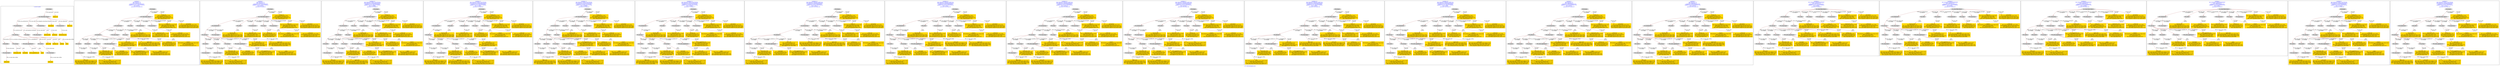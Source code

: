 digraph n0 {
fontcolor="blue"
remincross="true"
label="s27-s-the-huntington.json"
subgraph cluster_0 {
label="1-correct model"
n2[style="filled",color="white",fillcolor="lightgray",label="E12_Production1"];
n3[style="filled",color="white",fillcolor="lightgray",label="E21_Person1"];
n4[style="filled",color="white",fillcolor="lightgray",label="E55_Type1"];
n5[style="filled",color="white",fillcolor="lightgray",label="E52_Time-Span3"];
n6[style="filled",color="white",fillcolor="lightgray",label="E69_Death1"];
n7[style="filled",color="white",fillcolor="lightgray",label="E74_Group1"];
n8[style="filled",color="white",fillcolor="lightgray",label="E82_Actor_Appellation1"];
n9[style="filled",color="white",fillcolor="lightgray",label="E67_Birth1"];
n10[shape="plaintext",style="filled",fillcolor="gold",label="artist_URI"];
n11[style="filled",color="white",fillcolor="lightgray",label="E22_Man-Made_Object1"];
n12[style="filled",color="white",fillcolor="lightgray",label="E35_Title1"];
n13[style="filled",color="white",fillcolor="lightgray",label="E8_Acquisition1"];
n14[shape="plaintext",style="filled",fillcolor="gold",label="description"];
n15[style="filled",color="white",fillcolor="lightgray",label="E54_Dimension1"];
n16[shape="plaintext",style="filled",fillcolor="gold",label="object_uri"];
n17[shape="plaintext",style="filled",fillcolor="gold",label="Artwork_Title"];
n18[style="filled",color="white",fillcolor="lightgray",label="E38_Image1"];
n19[shape="plaintext",style="filled",fillcolor="gold",label="image_url"];
n20[style="filled",color="white",fillcolor="lightgray",label="E52_Time-Span1"];
n21[shape="plaintext",style="filled",fillcolor="gold",label="birth_date"];
n22[style="filled",color="white",fillcolor="lightgray",label="E52_Time-Span2"];
n23[shape="plaintext",style="filled",fillcolor="gold",label="death_date"];
n24[shape="plaintext",style="filled",fillcolor="gold",label="date"];
n25[shape="plaintext",style="filled",fillcolor="gold",label="dimensions_inch"];
n26[shape="plaintext",style="filled",fillcolor="gold",label="medium_uri"];
n27[shape="plaintext",style="filled",fillcolor="gold",label="medium"];
n28[shape="plaintext",style="filled",fillcolor="gold",label="Nationality_URI"];
n29[shape="plaintext",style="filled",fillcolor="gold",label="nationality"];
n30[shape="plaintext",style="filled",fillcolor="gold",label="artist_appellation_uri"];
n31[shape="plaintext",style="filled",fillcolor="gold",label="name"];
n32[shape="plaintext",style="filled",fillcolor="gold",label="credit_line"];
}
subgraph cluster_1 {
label="candidate 0\nlink coherence:1.0\nnode coherence:1.0\nconfidence:0.42272242306264507\nmapping score:0.515907474354215\ncost:29.99791\n-precision:0.93-recall:0.93"
n34[style="filled",color="white",fillcolor="lightgray",label="E12_Production1"];
n35[style="filled",color="white",fillcolor="lightgray",label="E21_Person1"];
n36[style="filled",color="white",fillcolor="lightgray",label="E52_Time-Span2"];
n37[style="filled",color="white",fillcolor="lightgray",label="E55_Type1"];
n38[style="filled",color="white",fillcolor="lightgray",label="E67_Birth1"];
n39[style="filled",color="white",fillcolor="lightgray",label="E69_Death1"];
n40[style="filled",color="white",fillcolor="lightgray",label="E74_Group1"];
n41[style="filled",color="white",fillcolor="lightgray",label="E82_Actor_Appellation1"];
n42[style="filled",color="white",fillcolor="lightgray",label="E22_Man-Made_Object1"];
n43[style="filled",color="white",fillcolor="lightgray",label="E35_Title1"];
n44[style="filled",color="white",fillcolor="lightgray",label="E54_Dimension1"];
n45[style="filled",color="white",fillcolor="lightgray",label="E8_Acquisition1"];
n46[style="filled",color="white",fillcolor="lightgray",label="E38_Image1"];
n47[style="filled",color="white",fillcolor="lightgray",label="E52_Time-Span1"];
n48[style="filled",color="white",fillcolor="lightgray",label="E52_Time-Span3"];
n49[shape="plaintext",style="filled",fillcolor="gold",label="dimensions_inch\n[E54_Dimension,P3_has_note,0.584]\n[E55_Type,label,0.144]\n[E12_Production,P3_has_note,0.137]\n[E34_Inscription,P3_has_note,0.135]"];
n50[shape="plaintext",style="filled",fillcolor="gold",label="object_uri\n[E22_Man-Made_Object,classLink,0.407]\n[E38_Image,classLink,0.258]\n[E30_Right,P3_has_note,0.232]\n[E82_Actor_Appellation,label,0.102]"];
n51[shape="plaintext",style="filled",fillcolor="gold",label="artist_appellation_uri\n[E82_Actor_Appellation,classLink,0.576]\n[E21_Person,classLink,0.376]\n[E39_Actor,classLink,0.038]\n[E30_Right,P3_has_note,0.011]"];
n52[shape="plaintext",style="filled",fillcolor="gold",label="Nationality_URI\n[E74_Group,classLink,0.656]\n[E55_Type,classLink,0.203]\n[E57_Material,classLink,0.093]\n[E55_Type,label,0.048]"];
n53[shape="plaintext",style="filled",fillcolor="gold",label="birth_date\n[E52_Time-Span,P82a_begin_of_the_begin,0.374]\n[E52_Time-Span,P82_at_some_time_within,0.317]\n[E52_Time-Span,P82b_end_of_the_end,0.248]\n[E33_Linguistic_Object,P3_has_note,0.061]"];
n54[shape="plaintext",style="filled",fillcolor="gold",label="medium_uri\n[E55_Type,classLink,0.397]\n[E57_Material,classLink,0.312]\n[E74_Group,classLink,0.247]\n[E55_Type,label,0.045]"];
n55[shape="plaintext",style="filled",fillcolor="gold",label="artist_URI\n[E21_Person,classLink,0.33]\n[E39_Actor,classLink,0.312]\n[E82_Actor_Appellation,classLink,0.272]\n[E30_Right,P3_has_note,0.086]"];
n56[shape="plaintext",style="filled",fillcolor="gold",label="medium\n[E29_Design_or_Procedure,P3_has_note,0.291]\n[E55_Type,label,0.26]\n[E57_Material,label,0.252]\n[E12_Production,P3_has_note,0.197]"];
n57[shape="plaintext",style="filled",fillcolor="gold",label="date\n[E52_Time-Span,P82_at_some_time_within,0.394]\n[E52_Time-Span,label,0.326]\n[E52_Time-Span,P82a_begin_of_the_begin,0.153]\n[E52_Time-Span,P82b_end_of_the_end,0.127]"];
n58[shape="plaintext",style="filled",fillcolor="gold",label="name\n[E82_Actor_Appellation,label,0.447]\n[E30_Right,P3_has_note,0.245]\n[E33_Linguistic_Object,P3_has_note,0.155]\n[E22_Man-Made_Object,P3_has_note,0.153]"];
n59[shape="plaintext",style="filled",fillcolor="gold",label="credit_line\n[E8_Acquisition,P3_has_note,0.409]\n[E33_Linguistic_Object,P3_has_note,0.205]\n[E30_Right,P3_has_note,0.193]\n[E22_Man-Made_Object,P3_has_note,0.192]"];
n60[shape="plaintext",style="filled",fillcolor="gold",label="nationality\n[E74_Group,label,0.513]\n[E74_Group,classLink,0.288]\n[E55_Type,label,0.125]\n[E21_Person,P3_has_note,0.074]"];
n61[shape="plaintext",style="filled",fillcolor="gold",label="death_date\n[E52_Time-Span,P82b_end_of_the_end,0.345]\n[E52_Time-Span,P82_at_some_time_within,0.344]\n[E52_Time-Span,P82a_begin_of_the_begin,0.242]\n[E12_Production,P3_has_note,0.069]"];
n62[shape="plaintext",style="filled",fillcolor="gold",label="Artwork_Title\n[E35_Title,label,0.314]\n[E22_Man-Made_Object,P3_has_note,0.284]\n[E73_Information_Object,P3_has_note,0.234]\n[E33_Linguistic_Object,P3_has_note,0.168]"];
n63[shape="plaintext",style="filled",fillcolor="gold",label="image_url\n[E38_Image,classLink,0.493]\n[E78_Collection,classLink,0.213]\n[E22_Man-Made_Object,classLink,0.179]\n[E57_Material,label,0.115]"];
n64[shape="plaintext",style="filled",fillcolor="gold",label="description\n[E34_Inscription,P3_has_note,0.332]\n[E22_Man-Made_Object,P3_has_note,0.321]\n[E73_Information_Object,P3_has_note,0.285]\n[E33_Linguistic_Object,P3_has_note,0.062]"];
}
subgraph cluster_2 {
label="candidate 1\nlink coherence:1.0\nnode coherence:1.0\nconfidence:0.42272242306264507\nmapping score:0.515907474354215\ncost:29.99796\n-precision:0.9-recall:0.9"
n66[style="filled",color="white",fillcolor="lightgray",label="E12_Production1"];
n67[style="filled",color="white",fillcolor="lightgray",label="E21_Person1"];
n68[style="filled",color="white",fillcolor="lightgray",label="E52_Time-Span2"];
n69[style="filled",color="white",fillcolor="lightgray",label="E67_Birth1"];
n70[style="filled",color="white",fillcolor="lightgray",label="E69_Death1"];
n71[style="filled",color="white",fillcolor="lightgray",label="E74_Group1"];
n72[style="filled",color="white",fillcolor="lightgray",label="E82_Actor_Appellation1"];
n73[style="filled",color="white",fillcolor="lightgray",label="E22_Man-Made_Object1"];
n74[style="filled",color="white",fillcolor="lightgray",label="E35_Title1"];
n75[style="filled",color="white",fillcolor="lightgray",label="E54_Dimension1"];
n76[style="filled",color="white",fillcolor="lightgray",label="E55_Type2"];
n77[style="filled",color="white",fillcolor="lightgray",label="E8_Acquisition1"];
n78[style="filled",color="white",fillcolor="lightgray",label="E38_Image1"];
n79[style="filled",color="white",fillcolor="lightgray",label="E52_Time-Span1"];
n80[style="filled",color="white",fillcolor="lightgray",label="E52_Time-Span3"];
n81[shape="plaintext",style="filled",fillcolor="gold",label="medium_uri\n[E55_Type,classLink,0.397]\n[E57_Material,classLink,0.312]\n[E74_Group,classLink,0.247]\n[E55_Type,label,0.045]"];
n82[shape="plaintext",style="filled",fillcolor="gold",label="dimensions_inch\n[E54_Dimension,P3_has_note,0.584]\n[E55_Type,label,0.144]\n[E12_Production,P3_has_note,0.137]\n[E34_Inscription,P3_has_note,0.135]"];
n83[shape="plaintext",style="filled",fillcolor="gold",label="medium\n[E29_Design_or_Procedure,P3_has_note,0.291]\n[E55_Type,label,0.26]\n[E57_Material,label,0.252]\n[E12_Production,P3_has_note,0.197]"];
n84[shape="plaintext",style="filled",fillcolor="gold",label="object_uri\n[E22_Man-Made_Object,classLink,0.407]\n[E38_Image,classLink,0.258]\n[E30_Right,P3_has_note,0.232]\n[E82_Actor_Appellation,label,0.102]"];
n85[shape="plaintext",style="filled",fillcolor="gold",label="artist_appellation_uri\n[E82_Actor_Appellation,classLink,0.576]\n[E21_Person,classLink,0.376]\n[E39_Actor,classLink,0.038]\n[E30_Right,P3_has_note,0.011]"];
n86[shape="plaintext",style="filled",fillcolor="gold",label="Nationality_URI\n[E74_Group,classLink,0.656]\n[E55_Type,classLink,0.203]\n[E57_Material,classLink,0.093]\n[E55_Type,label,0.048]"];
n87[shape="plaintext",style="filled",fillcolor="gold",label="birth_date\n[E52_Time-Span,P82a_begin_of_the_begin,0.374]\n[E52_Time-Span,P82_at_some_time_within,0.317]\n[E52_Time-Span,P82b_end_of_the_end,0.248]\n[E33_Linguistic_Object,P3_has_note,0.061]"];
n88[shape="plaintext",style="filled",fillcolor="gold",label="artist_URI\n[E21_Person,classLink,0.33]\n[E39_Actor,classLink,0.312]\n[E82_Actor_Appellation,classLink,0.272]\n[E30_Right,P3_has_note,0.086]"];
n89[shape="plaintext",style="filled",fillcolor="gold",label="date\n[E52_Time-Span,P82_at_some_time_within,0.394]\n[E52_Time-Span,label,0.326]\n[E52_Time-Span,P82a_begin_of_the_begin,0.153]\n[E52_Time-Span,P82b_end_of_the_end,0.127]"];
n90[shape="plaintext",style="filled",fillcolor="gold",label="name\n[E82_Actor_Appellation,label,0.447]\n[E30_Right,P3_has_note,0.245]\n[E33_Linguistic_Object,P3_has_note,0.155]\n[E22_Man-Made_Object,P3_has_note,0.153]"];
n91[shape="plaintext",style="filled",fillcolor="gold",label="credit_line\n[E8_Acquisition,P3_has_note,0.409]\n[E33_Linguistic_Object,P3_has_note,0.205]\n[E30_Right,P3_has_note,0.193]\n[E22_Man-Made_Object,P3_has_note,0.192]"];
n92[shape="plaintext",style="filled",fillcolor="gold",label="nationality\n[E74_Group,label,0.513]\n[E74_Group,classLink,0.288]\n[E55_Type,label,0.125]\n[E21_Person,P3_has_note,0.074]"];
n93[shape="plaintext",style="filled",fillcolor="gold",label="death_date\n[E52_Time-Span,P82b_end_of_the_end,0.345]\n[E52_Time-Span,P82_at_some_time_within,0.344]\n[E52_Time-Span,P82a_begin_of_the_begin,0.242]\n[E12_Production,P3_has_note,0.069]"];
n94[shape="plaintext",style="filled",fillcolor="gold",label="Artwork_Title\n[E35_Title,label,0.314]\n[E22_Man-Made_Object,P3_has_note,0.284]\n[E73_Information_Object,P3_has_note,0.234]\n[E33_Linguistic_Object,P3_has_note,0.168]"];
n95[shape="plaintext",style="filled",fillcolor="gold",label="image_url\n[E38_Image,classLink,0.493]\n[E78_Collection,classLink,0.213]\n[E22_Man-Made_Object,classLink,0.179]\n[E57_Material,label,0.115]"];
n96[shape="plaintext",style="filled",fillcolor="gold",label="description\n[E34_Inscription,P3_has_note,0.332]\n[E22_Man-Made_Object,P3_has_note,0.321]\n[E73_Information_Object,P3_has_note,0.285]\n[E33_Linguistic_Object,P3_has_note,0.062]"];
}
subgraph cluster_3 {
label="candidate 10\nlink coherence:0.9655172413793104\nnode coherence:0.9629629629629629\nconfidence:0.42273507083549466\nmapping score:0.5139826779328192\ncost:127.99806\n-precision:0.93-recall:0.9"
n98[style="filled",color="white",fillcolor="lightgray",label="E12_Production1"];
n99[style="filled",color="white",fillcolor="lightgray",label="E21_Person1"];
n100[style="filled",color="white",fillcolor="lightgray",label="E55_Type1"];
n101[style="filled",color="white",fillcolor="lightgray",label="E67_Birth1"];
n102[style="filled",color="white",fillcolor="lightgray",label="E69_Death1"];
n103[style="filled",color="white",fillcolor="lightgray",label="E74_Group1"];
n104[style="filled",color="white",fillcolor="lightgray",label="E82_Actor_Appellation1"];
n105[style="filled",color="white",fillcolor="lightgray",label="E22_Man-Made_Object1"];
n106[style="filled",color="white",fillcolor="lightgray",label="E35_Title1"];
n107[style="filled",color="white",fillcolor="lightgray",label="E54_Dimension1"];
n108[style="filled",color="white",fillcolor="lightgray",label="E8_Acquisition1"];
n109[style="filled",color="white",fillcolor="lightgray",label="E38_Image1"];
n110[style="filled",color="white",fillcolor="lightgray",label="E52_Time-Span1"];
n111[style="filled",color="white",fillcolor="lightgray",label="E52_Time-Span3"];
n112[shape="plaintext",style="filled",fillcolor="gold",label="dimensions_inch\n[E54_Dimension,P3_has_note,0.584]\n[E55_Type,label,0.144]\n[E12_Production,P3_has_note,0.137]\n[E34_Inscription,P3_has_note,0.135]"];
n113[shape="plaintext",style="filled",fillcolor="gold",label="object_uri\n[E22_Man-Made_Object,classLink,0.407]\n[E38_Image,classLink,0.258]\n[E30_Right,P3_has_note,0.232]\n[E82_Actor_Appellation,label,0.102]"];
n114[shape="plaintext",style="filled",fillcolor="gold",label="artist_appellation_uri\n[E82_Actor_Appellation,classLink,0.576]\n[E21_Person,classLink,0.376]\n[E39_Actor,classLink,0.038]\n[E30_Right,P3_has_note,0.011]"];
n115[shape="plaintext",style="filled",fillcolor="gold",label="Nationality_URI\n[E74_Group,classLink,0.656]\n[E55_Type,classLink,0.203]\n[E57_Material,classLink,0.093]\n[E55_Type,label,0.048]"];
n116[shape="plaintext",style="filled",fillcolor="gold",label="birth_date\n[E52_Time-Span,P82a_begin_of_the_begin,0.374]\n[E52_Time-Span,P82_at_some_time_within,0.317]\n[E52_Time-Span,P82b_end_of_the_end,0.248]\n[E33_Linguistic_Object,P3_has_note,0.061]"];
n117[shape="plaintext",style="filled",fillcolor="gold",label="medium_uri\n[E55_Type,classLink,0.397]\n[E57_Material,classLink,0.312]\n[E74_Group,classLink,0.247]\n[E55_Type,label,0.045]"];
n118[shape="plaintext",style="filled",fillcolor="gold",label="artist_URI\n[E21_Person,classLink,0.33]\n[E39_Actor,classLink,0.312]\n[E82_Actor_Appellation,classLink,0.272]\n[E30_Right,P3_has_note,0.086]"];
n119[shape="plaintext",style="filled",fillcolor="gold",label="medium\n[E29_Design_or_Procedure,P3_has_note,0.291]\n[E55_Type,label,0.26]\n[E57_Material,label,0.252]\n[E12_Production,P3_has_note,0.197]"];
n120[shape="plaintext",style="filled",fillcolor="gold",label="date\n[E52_Time-Span,P82_at_some_time_within,0.394]\n[E52_Time-Span,label,0.326]\n[E52_Time-Span,P82a_begin_of_the_begin,0.153]\n[E52_Time-Span,P82b_end_of_the_end,0.127]"];
n121[shape="plaintext",style="filled",fillcolor="gold",label="name\n[E82_Actor_Appellation,label,0.447]\n[E30_Right,P3_has_note,0.245]\n[E33_Linguistic_Object,P3_has_note,0.155]\n[E22_Man-Made_Object,P3_has_note,0.153]"];
n122[shape="plaintext",style="filled",fillcolor="gold",label="credit_line\n[E8_Acquisition,P3_has_note,0.409]\n[E33_Linguistic_Object,P3_has_note,0.205]\n[E30_Right,P3_has_note,0.193]\n[E22_Man-Made_Object,P3_has_note,0.192]"];
n123[shape="plaintext",style="filled",fillcolor="gold",label="nationality\n[E74_Group,label,0.513]\n[E74_Group,classLink,0.288]\n[E55_Type,label,0.125]\n[E21_Person,P3_has_note,0.074]"];
n124[shape="plaintext",style="filled",fillcolor="gold",label="Artwork_Title\n[E35_Title,label,0.314]\n[E22_Man-Made_Object,P3_has_note,0.284]\n[E73_Information_Object,P3_has_note,0.234]\n[E33_Linguistic_Object,P3_has_note,0.168]"];
n125[shape="plaintext",style="filled",fillcolor="gold",label="image_url\n[E38_Image,classLink,0.493]\n[E78_Collection,classLink,0.213]\n[E22_Man-Made_Object,classLink,0.179]\n[E57_Material,label,0.115]"];
n126[shape="plaintext",style="filled",fillcolor="gold",label="death_date\n[E52_Time-Span,P82b_end_of_the_end,0.345]\n[E52_Time-Span,P82_at_some_time_within,0.344]\n[E52_Time-Span,P82a_begin_of_the_begin,0.242]\n[E12_Production,P3_has_note,0.069]"];
n127[shape="plaintext",style="filled",fillcolor="gold",label="description\n[E34_Inscription,P3_has_note,0.332]\n[E22_Man-Made_Object,P3_has_note,0.321]\n[E73_Information_Object,P3_has_note,0.285]\n[E33_Linguistic_Object,P3_has_note,0.062]"];
}
subgraph cluster_4 {
label="candidate 11\nlink coherence:0.9655172413793104\nnode coherence:0.9629629629629629\nconfidence:0.42273507083549466\nmapping score:0.5139826779328192\ncost:127.99811\n-precision:0.9-recall:0.87"
n129[style="filled",color="white",fillcolor="lightgray",label="E12_Production1"];
n130[style="filled",color="white",fillcolor="lightgray",label="E21_Person1"];
n131[style="filled",color="white",fillcolor="lightgray",label="E67_Birth1"];
n132[style="filled",color="white",fillcolor="lightgray",label="E69_Death1"];
n133[style="filled",color="white",fillcolor="lightgray",label="E74_Group1"];
n134[style="filled",color="white",fillcolor="lightgray",label="E82_Actor_Appellation1"];
n135[style="filled",color="white",fillcolor="lightgray",label="E22_Man-Made_Object1"];
n136[style="filled",color="white",fillcolor="lightgray",label="E35_Title1"];
n137[style="filled",color="white",fillcolor="lightgray",label="E54_Dimension1"];
n138[style="filled",color="white",fillcolor="lightgray",label="E55_Type2"];
n139[style="filled",color="white",fillcolor="lightgray",label="E8_Acquisition1"];
n140[style="filled",color="white",fillcolor="lightgray",label="E38_Image1"];
n141[style="filled",color="white",fillcolor="lightgray",label="E52_Time-Span1"];
n142[style="filled",color="white",fillcolor="lightgray",label="E52_Time-Span3"];
n143[shape="plaintext",style="filled",fillcolor="gold",label="medium_uri\n[E55_Type,classLink,0.397]\n[E57_Material,classLink,0.312]\n[E74_Group,classLink,0.247]\n[E55_Type,label,0.045]"];
n144[shape="plaintext",style="filled",fillcolor="gold",label="dimensions_inch\n[E54_Dimension,P3_has_note,0.584]\n[E55_Type,label,0.144]\n[E12_Production,P3_has_note,0.137]\n[E34_Inscription,P3_has_note,0.135]"];
n145[shape="plaintext",style="filled",fillcolor="gold",label="medium\n[E29_Design_or_Procedure,P3_has_note,0.291]\n[E55_Type,label,0.26]\n[E57_Material,label,0.252]\n[E12_Production,P3_has_note,0.197]"];
n146[shape="plaintext",style="filled",fillcolor="gold",label="object_uri\n[E22_Man-Made_Object,classLink,0.407]\n[E38_Image,classLink,0.258]\n[E30_Right,P3_has_note,0.232]\n[E82_Actor_Appellation,label,0.102]"];
n147[shape="plaintext",style="filled",fillcolor="gold",label="artist_appellation_uri\n[E82_Actor_Appellation,classLink,0.576]\n[E21_Person,classLink,0.376]\n[E39_Actor,classLink,0.038]\n[E30_Right,P3_has_note,0.011]"];
n148[shape="plaintext",style="filled",fillcolor="gold",label="Nationality_URI\n[E74_Group,classLink,0.656]\n[E55_Type,classLink,0.203]\n[E57_Material,classLink,0.093]\n[E55_Type,label,0.048]"];
n149[shape="plaintext",style="filled",fillcolor="gold",label="birth_date\n[E52_Time-Span,P82a_begin_of_the_begin,0.374]\n[E52_Time-Span,P82_at_some_time_within,0.317]\n[E52_Time-Span,P82b_end_of_the_end,0.248]\n[E33_Linguistic_Object,P3_has_note,0.061]"];
n150[shape="plaintext",style="filled",fillcolor="gold",label="artist_URI\n[E21_Person,classLink,0.33]\n[E39_Actor,classLink,0.312]\n[E82_Actor_Appellation,classLink,0.272]\n[E30_Right,P3_has_note,0.086]"];
n151[shape="plaintext",style="filled",fillcolor="gold",label="date\n[E52_Time-Span,P82_at_some_time_within,0.394]\n[E52_Time-Span,label,0.326]\n[E52_Time-Span,P82a_begin_of_the_begin,0.153]\n[E52_Time-Span,P82b_end_of_the_end,0.127]"];
n152[shape="plaintext",style="filled",fillcolor="gold",label="name\n[E82_Actor_Appellation,label,0.447]\n[E30_Right,P3_has_note,0.245]\n[E33_Linguistic_Object,P3_has_note,0.155]\n[E22_Man-Made_Object,P3_has_note,0.153]"];
n153[shape="plaintext",style="filled",fillcolor="gold",label="credit_line\n[E8_Acquisition,P3_has_note,0.409]\n[E33_Linguistic_Object,P3_has_note,0.205]\n[E30_Right,P3_has_note,0.193]\n[E22_Man-Made_Object,P3_has_note,0.192]"];
n154[shape="plaintext",style="filled",fillcolor="gold",label="nationality\n[E74_Group,label,0.513]\n[E74_Group,classLink,0.288]\n[E55_Type,label,0.125]\n[E21_Person,P3_has_note,0.074]"];
n155[shape="plaintext",style="filled",fillcolor="gold",label="Artwork_Title\n[E35_Title,label,0.314]\n[E22_Man-Made_Object,P3_has_note,0.284]\n[E73_Information_Object,P3_has_note,0.234]\n[E33_Linguistic_Object,P3_has_note,0.168]"];
n156[shape="plaintext",style="filled",fillcolor="gold",label="image_url\n[E38_Image,classLink,0.493]\n[E78_Collection,classLink,0.213]\n[E22_Man-Made_Object,classLink,0.179]\n[E57_Material,label,0.115]"];
n157[shape="plaintext",style="filled",fillcolor="gold",label="death_date\n[E52_Time-Span,P82b_end_of_the_end,0.345]\n[E52_Time-Span,P82_at_some_time_within,0.344]\n[E52_Time-Span,P82a_begin_of_the_begin,0.242]\n[E12_Production,P3_has_note,0.069]"];
n158[shape="plaintext",style="filled",fillcolor="gold",label="description\n[E34_Inscription,P3_has_note,0.332]\n[E22_Man-Made_Object,P3_has_note,0.321]\n[E73_Information_Object,P3_has_note,0.285]\n[E33_Linguistic_Object,P3_has_note,0.062]"];
}
subgraph cluster_5 {
label="candidate 12\nlink coherence:0.9655172413793104\nnode coherence:0.9629629629629629\nconfidence:0.41023111477624563\nmapping score:0.5098146925797362\ncost:127.99806\n-precision:0.83-recall:0.8"
n160[style="filled",color="white",fillcolor="lightgray",label="E12_Production1"];
n161[style="filled",color="white",fillcolor="lightgray",label="E21_Person1"];
n162[style="filled",color="white",fillcolor="lightgray",label="E55_Type1"];
n163[style="filled",color="white",fillcolor="lightgray",label="E67_Birth1"];
n164[style="filled",color="white",fillcolor="lightgray",label="E69_Death1"];
n165[style="filled",color="white",fillcolor="lightgray",label="E74_Group1"];
n166[style="filled",color="white",fillcolor="lightgray",label="E82_Actor_Appellation1"];
n167[style="filled",color="white",fillcolor="lightgray",label="E22_Man-Made_Object1"];
n168[style="filled",color="white",fillcolor="lightgray",label="E35_Title1"];
n169[style="filled",color="white",fillcolor="lightgray",label="E54_Dimension1"];
n170[style="filled",color="white",fillcolor="lightgray",label="E8_Acquisition1"];
n171[style="filled",color="white",fillcolor="lightgray",label="E38_Image1"];
n172[style="filled",color="white",fillcolor="lightgray",label="E52_Time-Span1"];
n173[style="filled",color="white",fillcolor="lightgray",label="E52_Time-Span3"];
n174[shape="plaintext",style="filled",fillcolor="gold",label="dimensions_inch\n[E54_Dimension,P3_has_note,0.584]\n[E55_Type,label,0.144]\n[E12_Production,P3_has_note,0.137]\n[E34_Inscription,P3_has_note,0.135]"];
n175[shape="plaintext",style="filled",fillcolor="gold",label="object_uri\n[E22_Man-Made_Object,classLink,0.407]\n[E38_Image,classLink,0.258]\n[E30_Right,P3_has_note,0.232]\n[E82_Actor_Appellation,label,0.102]"];
n176[shape="plaintext",style="filled",fillcolor="gold",label="artist_URI\n[E21_Person,classLink,0.33]\n[E39_Actor,classLink,0.312]\n[E82_Actor_Appellation,classLink,0.272]\n[E30_Right,P3_has_note,0.086]"];
n177[shape="plaintext",style="filled",fillcolor="gold",label="Nationality_URI\n[E74_Group,classLink,0.656]\n[E55_Type,classLink,0.203]\n[E57_Material,classLink,0.093]\n[E55_Type,label,0.048]"];
n178[shape="plaintext",style="filled",fillcolor="gold",label="death_date\n[E52_Time-Span,P82b_end_of_the_end,0.345]\n[E52_Time-Span,P82_at_some_time_within,0.344]\n[E52_Time-Span,P82a_begin_of_the_begin,0.242]\n[E12_Production,P3_has_note,0.069]"];
n179[shape="plaintext",style="filled",fillcolor="gold",label="medium_uri\n[E55_Type,classLink,0.397]\n[E57_Material,classLink,0.312]\n[E74_Group,classLink,0.247]\n[E55_Type,label,0.045]"];
n180[shape="plaintext",style="filled",fillcolor="gold",label="birth_date\n[E52_Time-Span,P82a_begin_of_the_begin,0.374]\n[E52_Time-Span,P82_at_some_time_within,0.317]\n[E52_Time-Span,P82b_end_of_the_end,0.248]\n[E33_Linguistic_Object,P3_has_note,0.061]"];
n181[shape="plaintext",style="filled",fillcolor="gold",label="artist_appellation_uri\n[E82_Actor_Appellation,classLink,0.576]\n[E21_Person,classLink,0.376]\n[E39_Actor,classLink,0.038]\n[E30_Right,P3_has_note,0.011]"];
n182[shape="plaintext",style="filled",fillcolor="gold",label="medium\n[E29_Design_or_Procedure,P3_has_note,0.291]\n[E55_Type,label,0.26]\n[E57_Material,label,0.252]\n[E12_Production,P3_has_note,0.197]"];
n183[shape="plaintext",style="filled",fillcolor="gold",label="date\n[E52_Time-Span,P82_at_some_time_within,0.394]\n[E52_Time-Span,label,0.326]\n[E52_Time-Span,P82a_begin_of_the_begin,0.153]\n[E52_Time-Span,P82b_end_of_the_end,0.127]"];
n184[shape="plaintext",style="filled",fillcolor="gold",label="name\n[E82_Actor_Appellation,label,0.447]\n[E30_Right,P3_has_note,0.245]\n[E33_Linguistic_Object,P3_has_note,0.155]\n[E22_Man-Made_Object,P3_has_note,0.153]"];
n185[shape="plaintext",style="filled",fillcolor="gold",label="credit_line\n[E8_Acquisition,P3_has_note,0.409]\n[E33_Linguistic_Object,P3_has_note,0.205]\n[E30_Right,P3_has_note,0.193]\n[E22_Man-Made_Object,P3_has_note,0.192]"];
n186[shape="plaintext",style="filled",fillcolor="gold",label="nationality\n[E74_Group,label,0.513]\n[E74_Group,classLink,0.288]\n[E55_Type,label,0.125]\n[E21_Person,P3_has_note,0.074]"];
n187[shape="plaintext",style="filled",fillcolor="gold",label="Artwork_Title\n[E35_Title,label,0.314]\n[E22_Man-Made_Object,P3_has_note,0.284]\n[E73_Information_Object,P3_has_note,0.234]\n[E33_Linguistic_Object,P3_has_note,0.168]"];
n188[shape="plaintext",style="filled",fillcolor="gold",label="image_url\n[E38_Image,classLink,0.493]\n[E78_Collection,classLink,0.213]\n[E22_Man-Made_Object,classLink,0.179]\n[E57_Material,label,0.115]"];
n189[shape="plaintext",style="filled",fillcolor="gold",label="description\n[E34_Inscription,P3_has_note,0.332]\n[E22_Man-Made_Object,P3_has_note,0.321]\n[E73_Information_Object,P3_has_note,0.285]\n[E33_Linguistic_Object,P3_has_note,0.062]"];
}
subgraph cluster_6 {
label="candidate 13\nlink coherence:0.9655172413793104\nnode coherence:0.9629629629629629\nconfidence:0.41023111477624563\nmapping score:0.5098146925797362\ncost:127.99811\n-precision:0.79-recall:0.77"
n191[style="filled",color="white",fillcolor="lightgray",label="E12_Production1"];
n192[style="filled",color="white",fillcolor="lightgray",label="E21_Person1"];
n193[style="filled",color="white",fillcolor="lightgray",label="E67_Birth1"];
n194[style="filled",color="white",fillcolor="lightgray",label="E69_Death1"];
n195[style="filled",color="white",fillcolor="lightgray",label="E74_Group1"];
n196[style="filled",color="white",fillcolor="lightgray",label="E82_Actor_Appellation1"];
n197[style="filled",color="white",fillcolor="lightgray",label="E22_Man-Made_Object1"];
n198[style="filled",color="white",fillcolor="lightgray",label="E35_Title1"];
n199[style="filled",color="white",fillcolor="lightgray",label="E54_Dimension1"];
n200[style="filled",color="white",fillcolor="lightgray",label="E55_Type2"];
n201[style="filled",color="white",fillcolor="lightgray",label="E8_Acquisition1"];
n202[style="filled",color="white",fillcolor="lightgray",label="E38_Image1"];
n203[style="filled",color="white",fillcolor="lightgray",label="E52_Time-Span1"];
n204[style="filled",color="white",fillcolor="lightgray",label="E52_Time-Span3"];
n205[shape="plaintext",style="filled",fillcolor="gold",label="medium_uri\n[E55_Type,classLink,0.397]\n[E57_Material,classLink,0.312]\n[E74_Group,classLink,0.247]\n[E55_Type,label,0.045]"];
n206[shape="plaintext",style="filled",fillcolor="gold",label="dimensions_inch\n[E54_Dimension,P3_has_note,0.584]\n[E55_Type,label,0.144]\n[E12_Production,P3_has_note,0.137]\n[E34_Inscription,P3_has_note,0.135]"];
n207[shape="plaintext",style="filled",fillcolor="gold",label="medium\n[E29_Design_or_Procedure,P3_has_note,0.291]\n[E55_Type,label,0.26]\n[E57_Material,label,0.252]\n[E12_Production,P3_has_note,0.197]"];
n208[shape="plaintext",style="filled",fillcolor="gold",label="object_uri\n[E22_Man-Made_Object,classLink,0.407]\n[E38_Image,classLink,0.258]\n[E30_Right,P3_has_note,0.232]\n[E82_Actor_Appellation,label,0.102]"];
n209[shape="plaintext",style="filled",fillcolor="gold",label="artist_URI\n[E21_Person,classLink,0.33]\n[E39_Actor,classLink,0.312]\n[E82_Actor_Appellation,classLink,0.272]\n[E30_Right,P3_has_note,0.086]"];
n210[shape="plaintext",style="filled",fillcolor="gold",label="Nationality_URI\n[E74_Group,classLink,0.656]\n[E55_Type,classLink,0.203]\n[E57_Material,classLink,0.093]\n[E55_Type,label,0.048]"];
n211[shape="plaintext",style="filled",fillcolor="gold",label="death_date\n[E52_Time-Span,P82b_end_of_the_end,0.345]\n[E52_Time-Span,P82_at_some_time_within,0.344]\n[E52_Time-Span,P82a_begin_of_the_begin,0.242]\n[E12_Production,P3_has_note,0.069]"];
n212[shape="plaintext",style="filled",fillcolor="gold",label="birth_date\n[E52_Time-Span,P82a_begin_of_the_begin,0.374]\n[E52_Time-Span,P82_at_some_time_within,0.317]\n[E52_Time-Span,P82b_end_of_the_end,0.248]\n[E33_Linguistic_Object,P3_has_note,0.061]"];
n213[shape="plaintext",style="filled",fillcolor="gold",label="artist_appellation_uri\n[E82_Actor_Appellation,classLink,0.576]\n[E21_Person,classLink,0.376]\n[E39_Actor,classLink,0.038]\n[E30_Right,P3_has_note,0.011]"];
n214[shape="plaintext",style="filled",fillcolor="gold",label="date\n[E52_Time-Span,P82_at_some_time_within,0.394]\n[E52_Time-Span,label,0.326]\n[E52_Time-Span,P82a_begin_of_the_begin,0.153]\n[E52_Time-Span,P82b_end_of_the_end,0.127]"];
n215[shape="plaintext",style="filled",fillcolor="gold",label="name\n[E82_Actor_Appellation,label,0.447]\n[E30_Right,P3_has_note,0.245]\n[E33_Linguistic_Object,P3_has_note,0.155]\n[E22_Man-Made_Object,P3_has_note,0.153]"];
n216[shape="plaintext",style="filled",fillcolor="gold",label="credit_line\n[E8_Acquisition,P3_has_note,0.409]\n[E33_Linguistic_Object,P3_has_note,0.205]\n[E30_Right,P3_has_note,0.193]\n[E22_Man-Made_Object,P3_has_note,0.192]"];
n217[shape="plaintext",style="filled",fillcolor="gold",label="nationality\n[E74_Group,label,0.513]\n[E74_Group,classLink,0.288]\n[E55_Type,label,0.125]\n[E21_Person,P3_has_note,0.074]"];
n218[shape="plaintext",style="filled",fillcolor="gold",label="Artwork_Title\n[E35_Title,label,0.314]\n[E22_Man-Made_Object,P3_has_note,0.284]\n[E73_Information_Object,P3_has_note,0.234]\n[E33_Linguistic_Object,P3_has_note,0.168]"];
n219[shape="plaintext",style="filled",fillcolor="gold",label="image_url\n[E38_Image,classLink,0.493]\n[E78_Collection,classLink,0.213]\n[E22_Man-Made_Object,classLink,0.179]\n[E57_Material,label,0.115]"];
n220[shape="plaintext",style="filled",fillcolor="gold",label="description\n[E34_Inscription,P3_has_note,0.332]\n[E22_Man-Made_Object,P3_has_note,0.321]\n[E73_Information_Object,P3_has_note,0.285]\n[E33_Linguistic_Object,P3_has_note,0.062]"];
}
subgraph cluster_7 {
label="candidate 14\nlink coherence:0.9642857142857143\nnode coherence:0.9629629629629629\nconfidence:0.4263204487864659\nmapping score:0.5151778039164763\ncost:27.99815\n-precision:0.89-recall:0.83"
n222[style="filled",color="white",fillcolor="lightgray",label="E12_Production1"];
n223[style="filled",color="white",fillcolor="lightgray",label="E21_Person1"];
n224[style="filled",color="white",fillcolor="lightgray",label="E52_Time-Span2"];
n225[style="filled",color="white",fillcolor="lightgray",label="E55_Type1"];
n226[style="filled",color="white",fillcolor="lightgray",label="E67_Birth1"];
n227[style="filled",color="white",fillcolor="lightgray",label="E74_Group1"];
n228[style="filled",color="white",fillcolor="lightgray",label="E82_Actor_Appellation1"];
n229[style="filled",color="white",fillcolor="lightgray",label="E22_Man-Made_Object1"];
n230[style="filled",color="white",fillcolor="lightgray",label="E35_Title1"];
n231[style="filled",color="white",fillcolor="lightgray",label="E54_Dimension1"];
n232[style="filled",color="white",fillcolor="lightgray",label="E8_Acquisition1"];
n233[style="filled",color="white",fillcolor="lightgray",label="E38_Image1"];
n234[style="filled",color="white",fillcolor="lightgray",label="E52_Time-Span1"];
n235[shape="plaintext",style="filled",fillcolor="gold",label="dimensions_inch\n[E54_Dimension,P3_has_note,0.584]\n[E55_Type,label,0.144]\n[E12_Production,P3_has_note,0.137]\n[E34_Inscription,P3_has_note,0.135]"];
n236[shape="plaintext",style="filled",fillcolor="gold",label="object_uri\n[E22_Man-Made_Object,classLink,0.407]\n[E38_Image,classLink,0.258]\n[E30_Right,P3_has_note,0.232]\n[E82_Actor_Appellation,label,0.102]"];
n237[shape="plaintext",style="filled",fillcolor="gold",label="artist_appellation_uri\n[E82_Actor_Appellation,classLink,0.576]\n[E21_Person,classLink,0.376]\n[E39_Actor,classLink,0.038]\n[E30_Right,P3_has_note,0.011]"];
n238[shape="plaintext",style="filled",fillcolor="gold",label="Nationality_URI\n[E74_Group,classLink,0.656]\n[E55_Type,classLink,0.203]\n[E57_Material,classLink,0.093]\n[E55_Type,label,0.048]"];
n239[shape="plaintext",style="filled",fillcolor="gold",label="date\n[E52_Time-Span,P82_at_some_time_within,0.394]\n[E52_Time-Span,label,0.326]\n[E52_Time-Span,P82a_begin_of_the_begin,0.153]\n[E52_Time-Span,P82b_end_of_the_end,0.127]"];
n240[shape="plaintext",style="filled",fillcolor="gold",label="medium_uri\n[E55_Type,classLink,0.397]\n[E57_Material,classLink,0.312]\n[E74_Group,classLink,0.247]\n[E55_Type,label,0.045]"];
n241[shape="plaintext",style="filled",fillcolor="gold",label="artist_URI\n[E21_Person,classLink,0.33]\n[E39_Actor,classLink,0.312]\n[E82_Actor_Appellation,classLink,0.272]\n[E30_Right,P3_has_note,0.086]"];
n242[shape="plaintext",style="filled",fillcolor="gold",label="medium\n[E29_Design_or_Procedure,P3_has_note,0.291]\n[E55_Type,label,0.26]\n[E57_Material,label,0.252]\n[E12_Production,P3_has_note,0.197]"];
n243[shape="plaintext",style="filled",fillcolor="gold",label="birth_date\n[E52_Time-Span,P82a_begin_of_the_begin,0.374]\n[E52_Time-Span,P82_at_some_time_within,0.317]\n[E52_Time-Span,P82b_end_of_the_end,0.248]\n[E33_Linguistic_Object,P3_has_note,0.061]"];
n244[shape="plaintext",style="filled",fillcolor="gold",label="name\n[E82_Actor_Appellation,label,0.447]\n[E30_Right,P3_has_note,0.245]\n[E33_Linguistic_Object,P3_has_note,0.155]\n[E22_Man-Made_Object,P3_has_note,0.153]"];
n245[shape="plaintext",style="filled",fillcolor="gold",label="credit_line\n[E8_Acquisition,P3_has_note,0.409]\n[E33_Linguistic_Object,P3_has_note,0.205]\n[E30_Right,P3_has_note,0.193]\n[E22_Man-Made_Object,P3_has_note,0.192]"];
n246[shape="plaintext",style="filled",fillcolor="gold",label="nationality\n[E74_Group,label,0.513]\n[E74_Group,classLink,0.288]\n[E55_Type,label,0.125]\n[E21_Person,P3_has_note,0.074]"];
n247[shape="plaintext",style="filled",fillcolor="gold",label="death_date\n[E52_Time-Span,P82b_end_of_the_end,0.345]\n[E52_Time-Span,P82_at_some_time_within,0.344]\n[E52_Time-Span,P82a_begin_of_the_begin,0.242]\n[E12_Production,P3_has_note,0.069]"];
n248[shape="plaintext",style="filled",fillcolor="gold",label="Artwork_Title\n[E35_Title,label,0.314]\n[E22_Man-Made_Object,P3_has_note,0.284]\n[E73_Information_Object,P3_has_note,0.234]\n[E33_Linguistic_Object,P3_has_note,0.168]"];
n249[shape="plaintext",style="filled",fillcolor="gold",label="image_url\n[E38_Image,classLink,0.493]\n[E78_Collection,classLink,0.213]\n[E22_Man-Made_Object,classLink,0.179]\n[E57_Material,label,0.115]"];
n250[shape="plaintext",style="filled",fillcolor="gold",label="description\n[E34_Inscription,P3_has_note,0.332]\n[E22_Man-Made_Object,P3_has_note,0.321]\n[E73_Information_Object,P3_has_note,0.285]\n[E33_Linguistic_Object,P3_has_note,0.062]"];
}
subgraph cluster_8 {
label="candidate 15\nlink coherence:0.9642857142857143\nnode coherence:0.9629629629629629\nconfidence:0.4263204487864659\nmapping score:0.5151778039164763\ncost:27.9982\n-precision:0.86-recall:0.8"
n252[style="filled",color="white",fillcolor="lightgray",label="E12_Production1"];
n253[style="filled",color="white",fillcolor="lightgray",label="E21_Person1"];
n254[style="filled",color="white",fillcolor="lightgray",label="E52_Time-Span2"];
n255[style="filled",color="white",fillcolor="lightgray",label="E67_Birth1"];
n256[style="filled",color="white",fillcolor="lightgray",label="E74_Group1"];
n257[style="filled",color="white",fillcolor="lightgray",label="E82_Actor_Appellation1"];
n258[style="filled",color="white",fillcolor="lightgray",label="E22_Man-Made_Object1"];
n259[style="filled",color="white",fillcolor="lightgray",label="E35_Title1"];
n260[style="filled",color="white",fillcolor="lightgray",label="E54_Dimension1"];
n261[style="filled",color="white",fillcolor="lightgray",label="E55_Type2"];
n262[style="filled",color="white",fillcolor="lightgray",label="E8_Acquisition1"];
n263[style="filled",color="white",fillcolor="lightgray",label="E38_Image1"];
n264[style="filled",color="white",fillcolor="lightgray",label="E52_Time-Span1"];
n265[shape="plaintext",style="filled",fillcolor="gold",label="medium_uri\n[E55_Type,classLink,0.397]\n[E57_Material,classLink,0.312]\n[E74_Group,classLink,0.247]\n[E55_Type,label,0.045]"];
n266[shape="plaintext",style="filled",fillcolor="gold",label="dimensions_inch\n[E54_Dimension,P3_has_note,0.584]\n[E55_Type,label,0.144]\n[E12_Production,P3_has_note,0.137]\n[E34_Inscription,P3_has_note,0.135]"];
n267[shape="plaintext",style="filled",fillcolor="gold",label="medium\n[E29_Design_or_Procedure,P3_has_note,0.291]\n[E55_Type,label,0.26]\n[E57_Material,label,0.252]\n[E12_Production,P3_has_note,0.197]"];
n268[shape="plaintext",style="filled",fillcolor="gold",label="object_uri\n[E22_Man-Made_Object,classLink,0.407]\n[E38_Image,classLink,0.258]\n[E30_Right,P3_has_note,0.232]\n[E82_Actor_Appellation,label,0.102]"];
n269[shape="plaintext",style="filled",fillcolor="gold",label="artist_appellation_uri\n[E82_Actor_Appellation,classLink,0.576]\n[E21_Person,classLink,0.376]\n[E39_Actor,classLink,0.038]\n[E30_Right,P3_has_note,0.011]"];
n270[shape="plaintext",style="filled",fillcolor="gold",label="Nationality_URI\n[E74_Group,classLink,0.656]\n[E55_Type,classLink,0.203]\n[E57_Material,classLink,0.093]\n[E55_Type,label,0.048]"];
n271[shape="plaintext",style="filled",fillcolor="gold",label="date\n[E52_Time-Span,P82_at_some_time_within,0.394]\n[E52_Time-Span,label,0.326]\n[E52_Time-Span,P82a_begin_of_the_begin,0.153]\n[E52_Time-Span,P82b_end_of_the_end,0.127]"];
n272[shape="plaintext",style="filled",fillcolor="gold",label="artist_URI\n[E21_Person,classLink,0.33]\n[E39_Actor,classLink,0.312]\n[E82_Actor_Appellation,classLink,0.272]\n[E30_Right,P3_has_note,0.086]"];
n273[shape="plaintext",style="filled",fillcolor="gold",label="birth_date\n[E52_Time-Span,P82a_begin_of_the_begin,0.374]\n[E52_Time-Span,P82_at_some_time_within,0.317]\n[E52_Time-Span,P82b_end_of_the_end,0.248]\n[E33_Linguistic_Object,P3_has_note,0.061]"];
n274[shape="plaintext",style="filled",fillcolor="gold",label="name\n[E82_Actor_Appellation,label,0.447]\n[E30_Right,P3_has_note,0.245]\n[E33_Linguistic_Object,P3_has_note,0.155]\n[E22_Man-Made_Object,P3_has_note,0.153]"];
n275[shape="plaintext",style="filled",fillcolor="gold",label="credit_line\n[E8_Acquisition,P3_has_note,0.409]\n[E33_Linguistic_Object,P3_has_note,0.205]\n[E30_Right,P3_has_note,0.193]\n[E22_Man-Made_Object,P3_has_note,0.192]"];
n276[shape="plaintext",style="filled",fillcolor="gold",label="nationality\n[E74_Group,label,0.513]\n[E74_Group,classLink,0.288]\n[E55_Type,label,0.125]\n[E21_Person,P3_has_note,0.074]"];
n277[shape="plaintext",style="filled",fillcolor="gold",label="death_date\n[E52_Time-Span,P82b_end_of_the_end,0.345]\n[E52_Time-Span,P82_at_some_time_within,0.344]\n[E52_Time-Span,P82a_begin_of_the_begin,0.242]\n[E12_Production,P3_has_note,0.069]"];
n278[shape="plaintext",style="filled",fillcolor="gold",label="Artwork_Title\n[E35_Title,label,0.314]\n[E22_Man-Made_Object,P3_has_note,0.284]\n[E73_Information_Object,P3_has_note,0.234]\n[E33_Linguistic_Object,P3_has_note,0.168]"];
n279[shape="plaintext",style="filled",fillcolor="gold",label="image_url\n[E38_Image,classLink,0.493]\n[E78_Collection,classLink,0.213]\n[E22_Man-Made_Object,classLink,0.179]\n[E57_Material,label,0.115]"];
n280[shape="plaintext",style="filled",fillcolor="gold",label="description\n[E34_Inscription,P3_has_note,0.332]\n[E22_Man-Made_Object,P3_has_note,0.321]\n[E73_Information_Object,P3_has_note,0.285]\n[E33_Linguistic_Object,P3_has_note,0.062]"];
}
subgraph cluster_9 {
label="candidate 16\nlink coherence:0.9642857142857143\nnode coherence:0.9629629629629629\nconfidence:0.4263204487864659\nmapping score:0.5151778039164763\ncost:126.99815\n-precision:0.93-recall:0.87"
n282[style="filled",color="white",fillcolor="lightgray",label="E12_Production1"];
n283[style="filled",color="white",fillcolor="lightgray",label="E21_Person1"];
n284[style="filled",color="white",fillcolor="lightgray",label="E52_Time-Span2"];
n285[style="filled",color="white",fillcolor="lightgray",label="E55_Type1"];
n286[style="filled",color="white",fillcolor="lightgray",label="E67_Birth1"];
n287[style="filled",color="white",fillcolor="lightgray",label="E74_Group1"];
n288[style="filled",color="white",fillcolor="lightgray",label="E82_Actor_Appellation1"];
n289[style="filled",color="white",fillcolor="lightgray",label="E22_Man-Made_Object1"];
n290[style="filled",color="white",fillcolor="lightgray",label="E35_Title1"];
n291[style="filled",color="white",fillcolor="lightgray",label="E54_Dimension1"];
n292[style="filled",color="white",fillcolor="lightgray",label="E8_Acquisition1"];
n293[style="filled",color="white",fillcolor="lightgray",label="E38_Image1"];
n294[style="filled",color="white",fillcolor="lightgray",label="E52_Time-Span1"];
n295[shape="plaintext",style="filled",fillcolor="gold",label="dimensions_inch\n[E54_Dimension,P3_has_note,0.584]\n[E55_Type,label,0.144]\n[E12_Production,P3_has_note,0.137]\n[E34_Inscription,P3_has_note,0.135]"];
n296[shape="plaintext",style="filled",fillcolor="gold",label="object_uri\n[E22_Man-Made_Object,classLink,0.407]\n[E38_Image,classLink,0.258]\n[E30_Right,P3_has_note,0.232]\n[E82_Actor_Appellation,label,0.102]"];
n297[shape="plaintext",style="filled",fillcolor="gold",label="artist_appellation_uri\n[E82_Actor_Appellation,classLink,0.576]\n[E21_Person,classLink,0.376]\n[E39_Actor,classLink,0.038]\n[E30_Right,P3_has_note,0.011]"];
n298[shape="plaintext",style="filled",fillcolor="gold",label="Nationality_URI\n[E74_Group,classLink,0.656]\n[E55_Type,classLink,0.203]\n[E57_Material,classLink,0.093]\n[E55_Type,label,0.048]"];
n299[shape="plaintext",style="filled",fillcolor="gold",label="death_date\n[E52_Time-Span,P82b_end_of_the_end,0.345]\n[E52_Time-Span,P82_at_some_time_within,0.344]\n[E52_Time-Span,P82a_begin_of_the_begin,0.242]\n[E12_Production,P3_has_note,0.069]"];
n300[shape="plaintext",style="filled",fillcolor="gold",label="medium_uri\n[E55_Type,classLink,0.397]\n[E57_Material,classLink,0.312]\n[E74_Group,classLink,0.247]\n[E55_Type,label,0.045]"];
n301[shape="plaintext",style="filled",fillcolor="gold",label="birth_date\n[E52_Time-Span,P82a_begin_of_the_begin,0.374]\n[E52_Time-Span,P82_at_some_time_within,0.317]\n[E52_Time-Span,P82b_end_of_the_end,0.248]\n[E33_Linguistic_Object,P3_has_note,0.061]"];
n302[shape="plaintext",style="filled",fillcolor="gold",label="artist_URI\n[E21_Person,classLink,0.33]\n[E39_Actor,classLink,0.312]\n[E82_Actor_Appellation,classLink,0.272]\n[E30_Right,P3_has_note,0.086]"];
n303[shape="plaintext",style="filled",fillcolor="gold",label="medium\n[E29_Design_or_Procedure,P3_has_note,0.291]\n[E55_Type,label,0.26]\n[E57_Material,label,0.252]\n[E12_Production,P3_has_note,0.197]"];
n304[shape="plaintext",style="filled",fillcolor="gold",label="name\n[E82_Actor_Appellation,label,0.447]\n[E30_Right,P3_has_note,0.245]\n[E33_Linguistic_Object,P3_has_note,0.155]\n[E22_Man-Made_Object,P3_has_note,0.153]"];
n305[shape="plaintext",style="filled",fillcolor="gold",label="credit_line\n[E8_Acquisition,P3_has_note,0.409]\n[E33_Linguistic_Object,P3_has_note,0.205]\n[E30_Right,P3_has_note,0.193]\n[E22_Man-Made_Object,P3_has_note,0.192]"];
n306[shape="plaintext",style="filled",fillcolor="gold",label="nationality\n[E74_Group,label,0.513]\n[E74_Group,classLink,0.288]\n[E55_Type,label,0.125]\n[E21_Person,P3_has_note,0.074]"];
n307[shape="plaintext",style="filled",fillcolor="gold",label="date\n[E52_Time-Span,P82_at_some_time_within,0.394]\n[E52_Time-Span,label,0.326]\n[E52_Time-Span,P82a_begin_of_the_begin,0.153]\n[E52_Time-Span,P82b_end_of_the_end,0.127]"];
n308[shape="plaintext",style="filled",fillcolor="gold",label="Artwork_Title\n[E35_Title,label,0.314]\n[E22_Man-Made_Object,P3_has_note,0.284]\n[E73_Information_Object,P3_has_note,0.234]\n[E33_Linguistic_Object,P3_has_note,0.168]"];
n309[shape="plaintext",style="filled",fillcolor="gold",label="image_url\n[E38_Image,classLink,0.493]\n[E78_Collection,classLink,0.213]\n[E22_Man-Made_Object,classLink,0.179]\n[E57_Material,label,0.115]"];
n310[shape="plaintext",style="filled",fillcolor="gold",label="description\n[E34_Inscription,P3_has_note,0.332]\n[E22_Man-Made_Object,P3_has_note,0.321]\n[E73_Information_Object,P3_has_note,0.285]\n[E33_Linguistic_Object,P3_has_note,0.062]"];
}
subgraph cluster_10 {
label="candidate 17\nlink coherence:0.9642857142857143\nnode coherence:0.9629629629629629\nconfidence:0.4263204487864659\nmapping score:0.5151778039164763\ncost:126.9982\n-precision:0.89-recall:0.83"
n312[style="filled",color="white",fillcolor="lightgray",label="E12_Production1"];
n313[style="filled",color="white",fillcolor="lightgray",label="E21_Person1"];
n314[style="filled",color="white",fillcolor="lightgray",label="E52_Time-Span2"];
n315[style="filled",color="white",fillcolor="lightgray",label="E67_Birth1"];
n316[style="filled",color="white",fillcolor="lightgray",label="E74_Group1"];
n317[style="filled",color="white",fillcolor="lightgray",label="E82_Actor_Appellation1"];
n318[style="filled",color="white",fillcolor="lightgray",label="E22_Man-Made_Object1"];
n319[style="filled",color="white",fillcolor="lightgray",label="E35_Title1"];
n320[style="filled",color="white",fillcolor="lightgray",label="E54_Dimension1"];
n321[style="filled",color="white",fillcolor="lightgray",label="E55_Type2"];
n322[style="filled",color="white",fillcolor="lightgray",label="E8_Acquisition1"];
n323[style="filled",color="white",fillcolor="lightgray",label="E38_Image1"];
n324[style="filled",color="white",fillcolor="lightgray",label="E52_Time-Span1"];
n325[shape="plaintext",style="filled",fillcolor="gold",label="medium_uri\n[E55_Type,classLink,0.397]\n[E57_Material,classLink,0.312]\n[E74_Group,classLink,0.247]\n[E55_Type,label,0.045]"];
n326[shape="plaintext",style="filled",fillcolor="gold",label="dimensions_inch\n[E54_Dimension,P3_has_note,0.584]\n[E55_Type,label,0.144]\n[E12_Production,P3_has_note,0.137]\n[E34_Inscription,P3_has_note,0.135]"];
n327[shape="plaintext",style="filled",fillcolor="gold",label="medium\n[E29_Design_or_Procedure,P3_has_note,0.291]\n[E55_Type,label,0.26]\n[E57_Material,label,0.252]\n[E12_Production,P3_has_note,0.197]"];
n328[shape="plaintext",style="filled",fillcolor="gold",label="object_uri\n[E22_Man-Made_Object,classLink,0.407]\n[E38_Image,classLink,0.258]\n[E30_Right,P3_has_note,0.232]\n[E82_Actor_Appellation,label,0.102]"];
n329[shape="plaintext",style="filled",fillcolor="gold",label="artist_appellation_uri\n[E82_Actor_Appellation,classLink,0.576]\n[E21_Person,classLink,0.376]\n[E39_Actor,classLink,0.038]\n[E30_Right,P3_has_note,0.011]"];
n330[shape="plaintext",style="filled",fillcolor="gold",label="Nationality_URI\n[E74_Group,classLink,0.656]\n[E55_Type,classLink,0.203]\n[E57_Material,classLink,0.093]\n[E55_Type,label,0.048]"];
n331[shape="plaintext",style="filled",fillcolor="gold",label="death_date\n[E52_Time-Span,P82b_end_of_the_end,0.345]\n[E52_Time-Span,P82_at_some_time_within,0.344]\n[E52_Time-Span,P82a_begin_of_the_begin,0.242]\n[E12_Production,P3_has_note,0.069]"];
n332[shape="plaintext",style="filled",fillcolor="gold",label="birth_date\n[E52_Time-Span,P82a_begin_of_the_begin,0.374]\n[E52_Time-Span,P82_at_some_time_within,0.317]\n[E52_Time-Span,P82b_end_of_the_end,0.248]\n[E33_Linguistic_Object,P3_has_note,0.061]"];
n333[shape="plaintext",style="filled",fillcolor="gold",label="artist_URI\n[E21_Person,classLink,0.33]\n[E39_Actor,classLink,0.312]\n[E82_Actor_Appellation,classLink,0.272]\n[E30_Right,P3_has_note,0.086]"];
n334[shape="plaintext",style="filled",fillcolor="gold",label="name\n[E82_Actor_Appellation,label,0.447]\n[E30_Right,P3_has_note,0.245]\n[E33_Linguistic_Object,P3_has_note,0.155]\n[E22_Man-Made_Object,P3_has_note,0.153]"];
n335[shape="plaintext",style="filled",fillcolor="gold",label="credit_line\n[E8_Acquisition,P3_has_note,0.409]\n[E33_Linguistic_Object,P3_has_note,0.205]\n[E30_Right,P3_has_note,0.193]\n[E22_Man-Made_Object,P3_has_note,0.192]"];
n336[shape="plaintext",style="filled",fillcolor="gold",label="nationality\n[E74_Group,label,0.513]\n[E74_Group,classLink,0.288]\n[E55_Type,label,0.125]\n[E21_Person,P3_has_note,0.074]"];
n337[shape="plaintext",style="filled",fillcolor="gold",label="date\n[E52_Time-Span,P82_at_some_time_within,0.394]\n[E52_Time-Span,label,0.326]\n[E52_Time-Span,P82a_begin_of_the_begin,0.153]\n[E52_Time-Span,P82b_end_of_the_end,0.127]"];
n338[shape="plaintext",style="filled",fillcolor="gold",label="Artwork_Title\n[E35_Title,label,0.314]\n[E22_Man-Made_Object,P3_has_note,0.284]\n[E73_Information_Object,P3_has_note,0.234]\n[E33_Linguistic_Object,P3_has_note,0.168]"];
n339[shape="plaintext",style="filled",fillcolor="gold",label="image_url\n[E38_Image,classLink,0.493]\n[E78_Collection,classLink,0.213]\n[E22_Man-Made_Object,classLink,0.179]\n[E57_Material,label,0.115]"];
n340[shape="plaintext",style="filled",fillcolor="gold",label="description\n[E34_Inscription,P3_has_note,0.332]\n[E22_Man-Made_Object,P3_has_note,0.321]\n[E73_Information_Object,P3_has_note,0.285]\n[E33_Linguistic_Object,P3_has_note,0.062]"];
}
subgraph cluster_11 {
label="candidate 18\nlink coherence:0.9642857142857143\nnode coherence:0.9629629629629629\nconfidence:0.42273507083549466\nmapping score:0.5139826779328192\ncost:27.99815\n-precision:0.89-recall:0.83"
n342[style="filled",color="white",fillcolor="lightgray",label="E12_Production1"];
n343[style="filled",color="white",fillcolor="lightgray",label="E21_Person1"];
n344[style="filled",color="white",fillcolor="lightgray",label="E52_Time-Span2"];
n345[style="filled",color="white",fillcolor="lightgray",label="E55_Type1"];
n346[style="filled",color="white",fillcolor="lightgray",label="E67_Birth1"];
n347[style="filled",color="white",fillcolor="lightgray",label="E74_Group1"];
n348[style="filled",color="white",fillcolor="lightgray",label="E82_Actor_Appellation1"];
n349[style="filled",color="white",fillcolor="lightgray",label="E22_Man-Made_Object1"];
n350[style="filled",color="white",fillcolor="lightgray",label="E35_Title1"];
n351[style="filled",color="white",fillcolor="lightgray",label="E54_Dimension1"];
n352[style="filled",color="white",fillcolor="lightgray",label="E8_Acquisition1"];
n353[style="filled",color="white",fillcolor="lightgray",label="E38_Image1"];
n354[style="filled",color="white",fillcolor="lightgray",label="E52_Time-Span1"];
n355[shape="plaintext",style="filled",fillcolor="gold",label="dimensions_inch\n[E54_Dimension,P3_has_note,0.584]\n[E55_Type,label,0.144]\n[E12_Production,P3_has_note,0.137]\n[E34_Inscription,P3_has_note,0.135]"];
n356[shape="plaintext",style="filled",fillcolor="gold",label="object_uri\n[E22_Man-Made_Object,classLink,0.407]\n[E38_Image,classLink,0.258]\n[E30_Right,P3_has_note,0.232]\n[E82_Actor_Appellation,label,0.102]"];
n357[shape="plaintext",style="filled",fillcolor="gold",label="artist_appellation_uri\n[E82_Actor_Appellation,classLink,0.576]\n[E21_Person,classLink,0.376]\n[E39_Actor,classLink,0.038]\n[E30_Right,P3_has_note,0.011]"];
n358[shape="plaintext",style="filled",fillcolor="gold",label="Nationality_URI\n[E74_Group,classLink,0.656]\n[E55_Type,classLink,0.203]\n[E57_Material,classLink,0.093]\n[E55_Type,label,0.048]"];
n359[shape="plaintext",style="filled",fillcolor="gold",label="death_date\n[E52_Time-Span,P82b_end_of_the_end,0.345]\n[E52_Time-Span,P82_at_some_time_within,0.344]\n[E52_Time-Span,P82a_begin_of_the_begin,0.242]\n[E12_Production,P3_has_note,0.069]"];
n360[shape="plaintext",style="filled",fillcolor="gold",label="date\n[E52_Time-Span,P82_at_some_time_within,0.394]\n[E52_Time-Span,label,0.326]\n[E52_Time-Span,P82a_begin_of_the_begin,0.153]\n[E52_Time-Span,P82b_end_of_the_end,0.127]"];
n361[shape="plaintext",style="filled",fillcolor="gold",label="medium_uri\n[E55_Type,classLink,0.397]\n[E57_Material,classLink,0.312]\n[E74_Group,classLink,0.247]\n[E55_Type,label,0.045]"];
n362[shape="plaintext",style="filled",fillcolor="gold",label="artist_URI\n[E21_Person,classLink,0.33]\n[E39_Actor,classLink,0.312]\n[E82_Actor_Appellation,classLink,0.272]\n[E30_Right,P3_has_note,0.086]"];
n363[shape="plaintext",style="filled",fillcolor="gold",label="medium\n[E29_Design_or_Procedure,P3_has_note,0.291]\n[E55_Type,label,0.26]\n[E57_Material,label,0.252]\n[E12_Production,P3_has_note,0.197]"];
n364[shape="plaintext",style="filled",fillcolor="gold",label="name\n[E82_Actor_Appellation,label,0.447]\n[E30_Right,P3_has_note,0.245]\n[E33_Linguistic_Object,P3_has_note,0.155]\n[E22_Man-Made_Object,P3_has_note,0.153]"];
n365[shape="plaintext",style="filled",fillcolor="gold",label="credit_line\n[E8_Acquisition,P3_has_note,0.409]\n[E33_Linguistic_Object,P3_has_note,0.205]\n[E30_Right,P3_has_note,0.193]\n[E22_Man-Made_Object,P3_has_note,0.192]"];
n366[shape="plaintext",style="filled",fillcolor="gold",label="nationality\n[E74_Group,label,0.513]\n[E74_Group,classLink,0.288]\n[E55_Type,label,0.125]\n[E21_Person,P3_has_note,0.074]"];
n367[shape="plaintext",style="filled",fillcolor="gold",label="birth_date\n[E52_Time-Span,P82a_begin_of_the_begin,0.374]\n[E52_Time-Span,P82_at_some_time_within,0.317]\n[E52_Time-Span,P82b_end_of_the_end,0.248]\n[E33_Linguistic_Object,P3_has_note,0.061]"];
n368[shape="plaintext",style="filled",fillcolor="gold",label="Artwork_Title\n[E35_Title,label,0.314]\n[E22_Man-Made_Object,P3_has_note,0.284]\n[E73_Information_Object,P3_has_note,0.234]\n[E33_Linguistic_Object,P3_has_note,0.168]"];
n369[shape="plaintext",style="filled",fillcolor="gold",label="image_url\n[E38_Image,classLink,0.493]\n[E78_Collection,classLink,0.213]\n[E22_Man-Made_Object,classLink,0.179]\n[E57_Material,label,0.115]"];
n370[shape="plaintext",style="filled",fillcolor="gold",label="description\n[E34_Inscription,P3_has_note,0.332]\n[E22_Man-Made_Object,P3_has_note,0.321]\n[E73_Information_Object,P3_has_note,0.285]\n[E33_Linguistic_Object,P3_has_note,0.062]"];
}
subgraph cluster_12 {
label="candidate 19\nlink coherence:0.9642857142857143\nnode coherence:0.9629629629629629\nconfidence:0.42273507083549466\nmapping score:0.5139826779328192\ncost:27.9982\n-precision:0.86-recall:0.8"
n372[style="filled",color="white",fillcolor="lightgray",label="E12_Production1"];
n373[style="filled",color="white",fillcolor="lightgray",label="E21_Person1"];
n374[style="filled",color="white",fillcolor="lightgray",label="E52_Time-Span2"];
n375[style="filled",color="white",fillcolor="lightgray",label="E67_Birth1"];
n376[style="filled",color="white",fillcolor="lightgray",label="E74_Group1"];
n377[style="filled",color="white",fillcolor="lightgray",label="E82_Actor_Appellation1"];
n378[style="filled",color="white",fillcolor="lightgray",label="E22_Man-Made_Object1"];
n379[style="filled",color="white",fillcolor="lightgray",label="E35_Title1"];
n380[style="filled",color="white",fillcolor="lightgray",label="E54_Dimension1"];
n381[style="filled",color="white",fillcolor="lightgray",label="E55_Type2"];
n382[style="filled",color="white",fillcolor="lightgray",label="E8_Acquisition1"];
n383[style="filled",color="white",fillcolor="lightgray",label="E38_Image1"];
n384[style="filled",color="white",fillcolor="lightgray",label="E52_Time-Span1"];
n385[shape="plaintext",style="filled",fillcolor="gold",label="medium_uri\n[E55_Type,classLink,0.397]\n[E57_Material,classLink,0.312]\n[E74_Group,classLink,0.247]\n[E55_Type,label,0.045]"];
n386[shape="plaintext",style="filled",fillcolor="gold",label="dimensions_inch\n[E54_Dimension,P3_has_note,0.584]\n[E55_Type,label,0.144]\n[E12_Production,P3_has_note,0.137]\n[E34_Inscription,P3_has_note,0.135]"];
n387[shape="plaintext",style="filled",fillcolor="gold",label="medium\n[E29_Design_or_Procedure,P3_has_note,0.291]\n[E55_Type,label,0.26]\n[E57_Material,label,0.252]\n[E12_Production,P3_has_note,0.197]"];
n388[shape="plaintext",style="filled",fillcolor="gold",label="object_uri\n[E22_Man-Made_Object,classLink,0.407]\n[E38_Image,classLink,0.258]\n[E30_Right,P3_has_note,0.232]\n[E82_Actor_Appellation,label,0.102]"];
n389[shape="plaintext",style="filled",fillcolor="gold",label="artist_appellation_uri\n[E82_Actor_Appellation,classLink,0.576]\n[E21_Person,classLink,0.376]\n[E39_Actor,classLink,0.038]\n[E30_Right,P3_has_note,0.011]"];
n390[shape="plaintext",style="filled",fillcolor="gold",label="Nationality_URI\n[E74_Group,classLink,0.656]\n[E55_Type,classLink,0.203]\n[E57_Material,classLink,0.093]\n[E55_Type,label,0.048]"];
n391[shape="plaintext",style="filled",fillcolor="gold",label="death_date\n[E52_Time-Span,P82b_end_of_the_end,0.345]\n[E52_Time-Span,P82_at_some_time_within,0.344]\n[E52_Time-Span,P82a_begin_of_the_begin,0.242]\n[E12_Production,P3_has_note,0.069]"];
n392[shape="plaintext",style="filled",fillcolor="gold",label="date\n[E52_Time-Span,P82_at_some_time_within,0.394]\n[E52_Time-Span,label,0.326]\n[E52_Time-Span,P82a_begin_of_the_begin,0.153]\n[E52_Time-Span,P82b_end_of_the_end,0.127]"];
n393[shape="plaintext",style="filled",fillcolor="gold",label="artist_URI\n[E21_Person,classLink,0.33]\n[E39_Actor,classLink,0.312]\n[E82_Actor_Appellation,classLink,0.272]\n[E30_Right,P3_has_note,0.086]"];
n394[shape="plaintext",style="filled",fillcolor="gold",label="name\n[E82_Actor_Appellation,label,0.447]\n[E30_Right,P3_has_note,0.245]\n[E33_Linguistic_Object,P3_has_note,0.155]\n[E22_Man-Made_Object,P3_has_note,0.153]"];
n395[shape="plaintext",style="filled",fillcolor="gold",label="credit_line\n[E8_Acquisition,P3_has_note,0.409]\n[E33_Linguistic_Object,P3_has_note,0.205]\n[E30_Right,P3_has_note,0.193]\n[E22_Man-Made_Object,P3_has_note,0.192]"];
n396[shape="plaintext",style="filled",fillcolor="gold",label="nationality\n[E74_Group,label,0.513]\n[E74_Group,classLink,0.288]\n[E55_Type,label,0.125]\n[E21_Person,P3_has_note,0.074]"];
n397[shape="plaintext",style="filled",fillcolor="gold",label="birth_date\n[E52_Time-Span,P82a_begin_of_the_begin,0.374]\n[E52_Time-Span,P82_at_some_time_within,0.317]\n[E52_Time-Span,P82b_end_of_the_end,0.248]\n[E33_Linguistic_Object,P3_has_note,0.061]"];
n398[shape="plaintext",style="filled",fillcolor="gold",label="Artwork_Title\n[E35_Title,label,0.314]\n[E22_Man-Made_Object,P3_has_note,0.284]\n[E73_Information_Object,P3_has_note,0.234]\n[E33_Linguistic_Object,P3_has_note,0.168]"];
n399[shape="plaintext",style="filled",fillcolor="gold",label="image_url\n[E38_Image,classLink,0.493]\n[E78_Collection,classLink,0.213]\n[E22_Man-Made_Object,classLink,0.179]\n[E57_Material,label,0.115]"];
n400[shape="plaintext",style="filled",fillcolor="gold",label="description\n[E34_Inscription,P3_has_note,0.332]\n[E22_Man-Made_Object,P3_has_note,0.321]\n[E73_Information_Object,P3_has_note,0.285]\n[E33_Linguistic_Object,P3_has_note,0.062]"];
}
subgraph cluster_13 {
label="candidate 2\nlink coherence:1.0\nnode coherence:1.0\nconfidence:0.4066330890524249\nmapping score:0.510544363017475\ncost:29.99791\n-precision:0.87-recall:0.87"
n402[style="filled",color="white",fillcolor="lightgray",label="E12_Production1"];
n403[style="filled",color="white",fillcolor="lightgray",label="E21_Person1"];
n404[style="filled",color="white",fillcolor="lightgray",label="E52_Time-Span2"];
n405[style="filled",color="white",fillcolor="lightgray",label="E55_Type1"];
n406[style="filled",color="white",fillcolor="lightgray",label="E67_Birth1"];
n407[style="filled",color="white",fillcolor="lightgray",label="E69_Death1"];
n408[style="filled",color="white",fillcolor="lightgray",label="E74_Group1"];
n409[style="filled",color="white",fillcolor="lightgray",label="E82_Actor_Appellation1"];
n410[style="filled",color="white",fillcolor="lightgray",label="E22_Man-Made_Object1"];
n411[style="filled",color="white",fillcolor="lightgray",label="E35_Title1"];
n412[style="filled",color="white",fillcolor="lightgray",label="E54_Dimension1"];
n413[style="filled",color="white",fillcolor="lightgray",label="E8_Acquisition1"];
n414[style="filled",color="white",fillcolor="lightgray",label="E38_Image1"];
n415[style="filled",color="white",fillcolor="lightgray",label="E52_Time-Span1"];
n416[style="filled",color="white",fillcolor="lightgray",label="E52_Time-Span3"];
n417[shape="plaintext",style="filled",fillcolor="gold",label="dimensions_inch\n[E54_Dimension,P3_has_note,0.584]\n[E55_Type,label,0.144]\n[E12_Production,P3_has_note,0.137]\n[E34_Inscription,P3_has_note,0.135]"];
n418[shape="plaintext",style="filled",fillcolor="gold",label="object_uri\n[E22_Man-Made_Object,classLink,0.407]\n[E38_Image,classLink,0.258]\n[E30_Right,P3_has_note,0.232]\n[E82_Actor_Appellation,label,0.102]"];
n419[shape="plaintext",style="filled",fillcolor="gold",label="artist_URI\n[E21_Person,classLink,0.33]\n[E39_Actor,classLink,0.312]\n[E82_Actor_Appellation,classLink,0.272]\n[E30_Right,P3_has_note,0.086]"];
n420[shape="plaintext",style="filled",fillcolor="gold",label="Nationality_URI\n[E74_Group,classLink,0.656]\n[E55_Type,classLink,0.203]\n[E57_Material,classLink,0.093]\n[E55_Type,label,0.048]"];
n421[shape="plaintext",style="filled",fillcolor="gold",label="birth_date\n[E52_Time-Span,P82a_begin_of_the_begin,0.374]\n[E52_Time-Span,P82_at_some_time_within,0.317]\n[E52_Time-Span,P82b_end_of_the_end,0.248]\n[E33_Linguistic_Object,P3_has_note,0.061]"];
n422[shape="plaintext",style="filled",fillcolor="gold",label="medium_uri\n[E55_Type,classLink,0.397]\n[E57_Material,classLink,0.312]\n[E74_Group,classLink,0.247]\n[E55_Type,label,0.045]"];
n423[shape="plaintext",style="filled",fillcolor="gold",label="artist_appellation_uri\n[E82_Actor_Appellation,classLink,0.576]\n[E21_Person,classLink,0.376]\n[E39_Actor,classLink,0.038]\n[E30_Right,P3_has_note,0.011]"];
n424[shape="plaintext",style="filled",fillcolor="gold",label="medium\n[E29_Design_or_Procedure,P3_has_note,0.291]\n[E55_Type,label,0.26]\n[E57_Material,label,0.252]\n[E12_Production,P3_has_note,0.197]"];
n425[shape="plaintext",style="filled",fillcolor="gold",label="date\n[E52_Time-Span,P82_at_some_time_within,0.394]\n[E52_Time-Span,label,0.326]\n[E52_Time-Span,P82a_begin_of_the_begin,0.153]\n[E52_Time-Span,P82b_end_of_the_end,0.127]"];
n426[shape="plaintext",style="filled",fillcolor="gold",label="name\n[E82_Actor_Appellation,label,0.447]\n[E30_Right,P3_has_note,0.245]\n[E33_Linguistic_Object,P3_has_note,0.155]\n[E22_Man-Made_Object,P3_has_note,0.153]"];
n427[shape="plaintext",style="filled",fillcolor="gold",label="credit_line\n[E8_Acquisition,P3_has_note,0.409]\n[E33_Linguistic_Object,P3_has_note,0.205]\n[E30_Right,P3_has_note,0.193]\n[E22_Man-Made_Object,P3_has_note,0.192]"];
n428[shape="plaintext",style="filled",fillcolor="gold",label="nationality\n[E74_Group,label,0.513]\n[E74_Group,classLink,0.288]\n[E55_Type,label,0.125]\n[E21_Person,P3_has_note,0.074]"];
n429[shape="plaintext",style="filled",fillcolor="gold",label="death_date\n[E52_Time-Span,P82b_end_of_the_end,0.345]\n[E52_Time-Span,P82_at_some_time_within,0.344]\n[E52_Time-Span,P82a_begin_of_the_begin,0.242]\n[E12_Production,P3_has_note,0.069]"];
n430[shape="plaintext",style="filled",fillcolor="gold",label="Artwork_Title\n[E35_Title,label,0.314]\n[E22_Man-Made_Object,P3_has_note,0.284]\n[E73_Information_Object,P3_has_note,0.234]\n[E33_Linguistic_Object,P3_has_note,0.168]"];
n431[shape="plaintext",style="filled",fillcolor="gold",label="image_url\n[E38_Image,classLink,0.493]\n[E78_Collection,classLink,0.213]\n[E22_Man-Made_Object,classLink,0.179]\n[E57_Material,label,0.115]"];
n432[shape="plaintext",style="filled",fillcolor="gold",label="description\n[E34_Inscription,P3_has_note,0.332]\n[E22_Man-Made_Object,P3_has_note,0.321]\n[E73_Information_Object,P3_has_note,0.285]\n[E33_Linguistic_Object,P3_has_note,0.062]"];
}
subgraph cluster_14 {
label="candidate 3\nlink coherence:1.0\nnode coherence:1.0\nconfidence:0.4066330890524249\nmapping score:0.510544363017475\ncost:29.99796\n-precision:0.83-recall:0.83"
n434[style="filled",color="white",fillcolor="lightgray",label="E12_Production1"];
n435[style="filled",color="white",fillcolor="lightgray",label="E21_Person1"];
n436[style="filled",color="white",fillcolor="lightgray",label="E52_Time-Span2"];
n437[style="filled",color="white",fillcolor="lightgray",label="E67_Birth1"];
n438[style="filled",color="white",fillcolor="lightgray",label="E69_Death1"];
n439[style="filled",color="white",fillcolor="lightgray",label="E74_Group1"];
n440[style="filled",color="white",fillcolor="lightgray",label="E82_Actor_Appellation1"];
n441[style="filled",color="white",fillcolor="lightgray",label="E22_Man-Made_Object1"];
n442[style="filled",color="white",fillcolor="lightgray",label="E35_Title1"];
n443[style="filled",color="white",fillcolor="lightgray",label="E54_Dimension1"];
n444[style="filled",color="white",fillcolor="lightgray",label="E55_Type2"];
n445[style="filled",color="white",fillcolor="lightgray",label="E8_Acquisition1"];
n446[style="filled",color="white",fillcolor="lightgray",label="E38_Image1"];
n447[style="filled",color="white",fillcolor="lightgray",label="E52_Time-Span1"];
n448[style="filled",color="white",fillcolor="lightgray",label="E52_Time-Span3"];
n449[shape="plaintext",style="filled",fillcolor="gold",label="medium_uri\n[E55_Type,classLink,0.397]\n[E57_Material,classLink,0.312]\n[E74_Group,classLink,0.247]\n[E55_Type,label,0.045]"];
n450[shape="plaintext",style="filled",fillcolor="gold",label="dimensions_inch\n[E54_Dimension,P3_has_note,0.584]\n[E55_Type,label,0.144]\n[E12_Production,P3_has_note,0.137]\n[E34_Inscription,P3_has_note,0.135]"];
n451[shape="plaintext",style="filled",fillcolor="gold",label="medium\n[E29_Design_or_Procedure,P3_has_note,0.291]\n[E55_Type,label,0.26]\n[E57_Material,label,0.252]\n[E12_Production,P3_has_note,0.197]"];
n452[shape="plaintext",style="filled",fillcolor="gold",label="object_uri\n[E22_Man-Made_Object,classLink,0.407]\n[E38_Image,classLink,0.258]\n[E30_Right,P3_has_note,0.232]\n[E82_Actor_Appellation,label,0.102]"];
n453[shape="plaintext",style="filled",fillcolor="gold",label="artist_URI\n[E21_Person,classLink,0.33]\n[E39_Actor,classLink,0.312]\n[E82_Actor_Appellation,classLink,0.272]\n[E30_Right,P3_has_note,0.086]"];
n454[shape="plaintext",style="filled",fillcolor="gold",label="Nationality_URI\n[E74_Group,classLink,0.656]\n[E55_Type,classLink,0.203]\n[E57_Material,classLink,0.093]\n[E55_Type,label,0.048]"];
n455[shape="plaintext",style="filled",fillcolor="gold",label="birth_date\n[E52_Time-Span,P82a_begin_of_the_begin,0.374]\n[E52_Time-Span,P82_at_some_time_within,0.317]\n[E52_Time-Span,P82b_end_of_the_end,0.248]\n[E33_Linguistic_Object,P3_has_note,0.061]"];
n456[shape="plaintext",style="filled",fillcolor="gold",label="artist_appellation_uri\n[E82_Actor_Appellation,classLink,0.576]\n[E21_Person,classLink,0.376]\n[E39_Actor,classLink,0.038]\n[E30_Right,P3_has_note,0.011]"];
n457[shape="plaintext",style="filled",fillcolor="gold",label="date\n[E52_Time-Span,P82_at_some_time_within,0.394]\n[E52_Time-Span,label,0.326]\n[E52_Time-Span,P82a_begin_of_the_begin,0.153]\n[E52_Time-Span,P82b_end_of_the_end,0.127]"];
n458[shape="plaintext",style="filled",fillcolor="gold",label="name\n[E82_Actor_Appellation,label,0.447]\n[E30_Right,P3_has_note,0.245]\n[E33_Linguistic_Object,P3_has_note,0.155]\n[E22_Man-Made_Object,P3_has_note,0.153]"];
n459[shape="plaintext",style="filled",fillcolor="gold",label="credit_line\n[E8_Acquisition,P3_has_note,0.409]\n[E33_Linguistic_Object,P3_has_note,0.205]\n[E30_Right,P3_has_note,0.193]\n[E22_Man-Made_Object,P3_has_note,0.192]"];
n460[shape="plaintext",style="filled",fillcolor="gold",label="nationality\n[E74_Group,label,0.513]\n[E74_Group,classLink,0.288]\n[E55_Type,label,0.125]\n[E21_Person,P3_has_note,0.074]"];
n461[shape="plaintext",style="filled",fillcolor="gold",label="death_date\n[E52_Time-Span,P82b_end_of_the_end,0.345]\n[E52_Time-Span,P82_at_some_time_within,0.344]\n[E52_Time-Span,P82a_begin_of_the_begin,0.242]\n[E12_Production,P3_has_note,0.069]"];
n462[shape="plaintext",style="filled",fillcolor="gold",label="Artwork_Title\n[E35_Title,label,0.314]\n[E22_Man-Made_Object,P3_has_note,0.284]\n[E73_Information_Object,P3_has_note,0.234]\n[E33_Linguistic_Object,P3_has_note,0.168]"];
n463[shape="plaintext",style="filled",fillcolor="gold",label="image_url\n[E38_Image,classLink,0.493]\n[E78_Collection,classLink,0.213]\n[E22_Man-Made_Object,classLink,0.179]\n[E57_Material,label,0.115]"];
n464[shape="plaintext",style="filled",fillcolor="gold",label="description\n[E34_Inscription,P3_has_note,0.332]\n[E22_Man-Made_Object,P3_has_note,0.321]\n[E73_Information_Object,P3_has_note,0.285]\n[E33_Linguistic_Object,P3_has_note,0.062]"];
}
subgraph cluster_15 {
label="candidate 4\nlink coherence:0.9666666666666667\nnode coherence:1.0\nconfidence:0.42272242306264507\nmapping score:0.515907474354215\ncost:29.99806\n-precision:0.9-recall:0.9"
n466[style="filled",color="white",fillcolor="lightgray",label="E12_Production1"];
n467[style="filled",color="white",fillcolor="lightgray",label="E21_Person1"];
n468[style="filled",color="white",fillcolor="lightgray",label="E52_Time-Span2"];
n469[style="filled",color="white",fillcolor="lightgray",label="E55_Type1"];
n470[style="filled",color="white",fillcolor="lightgray",label="E67_Birth1"];
n471[style="filled",color="white",fillcolor="lightgray",label="E69_Death1"];
n472[style="filled",color="white",fillcolor="lightgray",label="E74_Group1"];
n473[style="filled",color="white",fillcolor="lightgray",label="E82_Actor_Appellation1"];
n474[style="filled",color="white",fillcolor="lightgray",label="E22_Man-Made_Object1"];
n475[style="filled",color="white",fillcolor="lightgray",label="E35_Title1"];
n476[style="filled",color="white",fillcolor="lightgray",label="E38_Image1"];
n477[style="filled",color="white",fillcolor="lightgray",label="E54_Dimension1"];
n478[style="filled",color="white",fillcolor="lightgray",label="E8_Acquisition1"];
n479[style="filled",color="white",fillcolor="lightgray",label="E52_Time-Span1"];
n480[style="filled",color="white",fillcolor="lightgray",label="E52_Time-Span3"];
n481[shape="plaintext",style="filled",fillcolor="gold",label="dimensions_inch\n[E54_Dimension,P3_has_note,0.584]\n[E55_Type,label,0.144]\n[E12_Production,P3_has_note,0.137]\n[E34_Inscription,P3_has_note,0.135]"];
n482[shape="plaintext",style="filled",fillcolor="gold",label="object_uri\n[E22_Man-Made_Object,classLink,0.407]\n[E38_Image,classLink,0.258]\n[E30_Right,P3_has_note,0.232]\n[E82_Actor_Appellation,label,0.102]"];
n483[shape="plaintext",style="filled",fillcolor="gold",label="artist_appellation_uri\n[E82_Actor_Appellation,classLink,0.576]\n[E21_Person,classLink,0.376]\n[E39_Actor,classLink,0.038]\n[E30_Right,P3_has_note,0.011]"];
n484[shape="plaintext",style="filled",fillcolor="gold",label="Nationality_URI\n[E74_Group,classLink,0.656]\n[E55_Type,classLink,0.203]\n[E57_Material,classLink,0.093]\n[E55_Type,label,0.048]"];
n485[shape="plaintext",style="filled",fillcolor="gold",label="birth_date\n[E52_Time-Span,P82a_begin_of_the_begin,0.374]\n[E52_Time-Span,P82_at_some_time_within,0.317]\n[E52_Time-Span,P82b_end_of_the_end,0.248]\n[E33_Linguistic_Object,P3_has_note,0.061]"];
n486[shape="plaintext",style="filled",fillcolor="gold",label="medium_uri\n[E55_Type,classLink,0.397]\n[E57_Material,classLink,0.312]\n[E74_Group,classLink,0.247]\n[E55_Type,label,0.045]"];
n487[shape="plaintext",style="filled",fillcolor="gold",label="artist_URI\n[E21_Person,classLink,0.33]\n[E39_Actor,classLink,0.312]\n[E82_Actor_Appellation,classLink,0.272]\n[E30_Right,P3_has_note,0.086]"];
n488[shape="plaintext",style="filled",fillcolor="gold",label="medium\n[E29_Design_or_Procedure,P3_has_note,0.291]\n[E55_Type,label,0.26]\n[E57_Material,label,0.252]\n[E12_Production,P3_has_note,0.197]"];
n489[shape="plaintext",style="filled",fillcolor="gold",label="date\n[E52_Time-Span,P82_at_some_time_within,0.394]\n[E52_Time-Span,label,0.326]\n[E52_Time-Span,P82a_begin_of_the_begin,0.153]\n[E52_Time-Span,P82b_end_of_the_end,0.127]"];
n490[shape="plaintext",style="filled",fillcolor="gold",label="name\n[E82_Actor_Appellation,label,0.447]\n[E30_Right,P3_has_note,0.245]\n[E33_Linguistic_Object,P3_has_note,0.155]\n[E22_Man-Made_Object,P3_has_note,0.153]"];
n491[shape="plaintext",style="filled",fillcolor="gold",label="credit_line\n[E8_Acquisition,P3_has_note,0.409]\n[E33_Linguistic_Object,P3_has_note,0.205]\n[E30_Right,P3_has_note,0.193]\n[E22_Man-Made_Object,P3_has_note,0.192]"];
n492[shape="plaintext",style="filled",fillcolor="gold",label="nationality\n[E74_Group,label,0.513]\n[E74_Group,classLink,0.288]\n[E55_Type,label,0.125]\n[E21_Person,P3_has_note,0.074]"];
n493[shape="plaintext",style="filled",fillcolor="gold",label="death_date\n[E52_Time-Span,P82b_end_of_the_end,0.345]\n[E52_Time-Span,P82_at_some_time_within,0.344]\n[E52_Time-Span,P82a_begin_of_the_begin,0.242]\n[E12_Production,P3_has_note,0.069]"];
n494[shape="plaintext",style="filled",fillcolor="gold",label="Artwork_Title\n[E35_Title,label,0.314]\n[E22_Man-Made_Object,P3_has_note,0.284]\n[E73_Information_Object,P3_has_note,0.234]\n[E33_Linguistic_Object,P3_has_note,0.168]"];
n495[shape="plaintext",style="filled",fillcolor="gold",label="image_url\n[E38_Image,classLink,0.493]\n[E78_Collection,classLink,0.213]\n[E22_Man-Made_Object,classLink,0.179]\n[E57_Material,label,0.115]"];
n496[shape="plaintext",style="filled",fillcolor="gold",label="description\n[E34_Inscription,P3_has_note,0.332]\n[E22_Man-Made_Object,P3_has_note,0.321]\n[E73_Information_Object,P3_has_note,0.285]\n[E33_Linguistic_Object,P3_has_note,0.062]"];
}
subgraph cluster_16 {
label="candidate 5\nlink coherence:0.9666666666666667\nnode coherence:1.0\nconfidence:0.42272242306264507\nmapping score:0.515907474354215\ncost:29.99811\n-precision:0.87-recall:0.87"
n498[style="filled",color="white",fillcolor="lightgray",label="E12_Production1"];
n499[style="filled",color="white",fillcolor="lightgray",label="E21_Person1"];
n500[style="filled",color="white",fillcolor="lightgray",label="E52_Time-Span2"];
n501[style="filled",color="white",fillcolor="lightgray",label="E67_Birth1"];
n502[style="filled",color="white",fillcolor="lightgray",label="E69_Death1"];
n503[style="filled",color="white",fillcolor="lightgray",label="E74_Group1"];
n504[style="filled",color="white",fillcolor="lightgray",label="E82_Actor_Appellation1"];
n505[style="filled",color="white",fillcolor="lightgray",label="E22_Man-Made_Object1"];
n506[style="filled",color="white",fillcolor="lightgray",label="E35_Title1"];
n507[style="filled",color="white",fillcolor="lightgray",label="E38_Image1"];
n508[style="filled",color="white",fillcolor="lightgray",label="E54_Dimension1"];
n509[style="filled",color="white",fillcolor="lightgray",label="E55_Type2"];
n510[style="filled",color="white",fillcolor="lightgray",label="E8_Acquisition1"];
n511[style="filled",color="white",fillcolor="lightgray",label="E52_Time-Span1"];
n512[style="filled",color="white",fillcolor="lightgray",label="E52_Time-Span3"];
n513[shape="plaintext",style="filled",fillcolor="gold",label="medium_uri\n[E55_Type,classLink,0.397]\n[E57_Material,classLink,0.312]\n[E74_Group,classLink,0.247]\n[E55_Type,label,0.045]"];
n514[shape="plaintext",style="filled",fillcolor="gold",label="dimensions_inch\n[E54_Dimension,P3_has_note,0.584]\n[E55_Type,label,0.144]\n[E12_Production,P3_has_note,0.137]\n[E34_Inscription,P3_has_note,0.135]"];
n515[shape="plaintext",style="filled",fillcolor="gold",label="medium\n[E29_Design_or_Procedure,P3_has_note,0.291]\n[E55_Type,label,0.26]\n[E57_Material,label,0.252]\n[E12_Production,P3_has_note,0.197]"];
n516[shape="plaintext",style="filled",fillcolor="gold",label="object_uri\n[E22_Man-Made_Object,classLink,0.407]\n[E38_Image,classLink,0.258]\n[E30_Right,P3_has_note,0.232]\n[E82_Actor_Appellation,label,0.102]"];
n517[shape="plaintext",style="filled",fillcolor="gold",label="artist_appellation_uri\n[E82_Actor_Appellation,classLink,0.576]\n[E21_Person,classLink,0.376]\n[E39_Actor,classLink,0.038]\n[E30_Right,P3_has_note,0.011]"];
n518[shape="plaintext",style="filled",fillcolor="gold",label="Nationality_URI\n[E74_Group,classLink,0.656]\n[E55_Type,classLink,0.203]\n[E57_Material,classLink,0.093]\n[E55_Type,label,0.048]"];
n519[shape="plaintext",style="filled",fillcolor="gold",label="birth_date\n[E52_Time-Span,P82a_begin_of_the_begin,0.374]\n[E52_Time-Span,P82_at_some_time_within,0.317]\n[E52_Time-Span,P82b_end_of_the_end,0.248]\n[E33_Linguistic_Object,P3_has_note,0.061]"];
n520[shape="plaintext",style="filled",fillcolor="gold",label="artist_URI\n[E21_Person,classLink,0.33]\n[E39_Actor,classLink,0.312]\n[E82_Actor_Appellation,classLink,0.272]\n[E30_Right,P3_has_note,0.086]"];
n521[shape="plaintext",style="filled",fillcolor="gold",label="date\n[E52_Time-Span,P82_at_some_time_within,0.394]\n[E52_Time-Span,label,0.326]\n[E52_Time-Span,P82a_begin_of_the_begin,0.153]\n[E52_Time-Span,P82b_end_of_the_end,0.127]"];
n522[shape="plaintext",style="filled",fillcolor="gold",label="name\n[E82_Actor_Appellation,label,0.447]\n[E30_Right,P3_has_note,0.245]\n[E33_Linguistic_Object,P3_has_note,0.155]\n[E22_Man-Made_Object,P3_has_note,0.153]"];
n523[shape="plaintext",style="filled",fillcolor="gold",label="credit_line\n[E8_Acquisition,P3_has_note,0.409]\n[E33_Linguistic_Object,P3_has_note,0.205]\n[E30_Right,P3_has_note,0.193]\n[E22_Man-Made_Object,P3_has_note,0.192]"];
n524[shape="plaintext",style="filled",fillcolor="gold",label="nationality\n[E74_Group,label,0.513]\n[E74_Group,classLink,0.288]\n[E55_Type,label,0.125]\n[E21_Person,P3_has_note,0.074]"];
n525[shape="plaintext",style="filled",fillcolor="gold",label="death_date\n[E52_Time-Span,P82b_end_of_the_end,0.345]\n[E52_Time-Span,P82_at_some_time_within,0.344]\n[E52_Time-Span,P82a_begin_of_the_begin,0.242]\n[E12_Production,P3_has_note,0.069]"];
n526[shape="plaintext",style="filled",fillcolor="gold",label="Artwork_Title\n[E35_Title,label,0.314]\n[E22_Man-Made_Object,P3_has_note,0.284]\n[E73_Information_Object,P3_has_note,0.234]\n[E33_Linguistic_Object,P3_has_note,0.168]"];
n527[shape="plaintext",style="filled",fillcolor="gold",label="image_url\n[E38_Image,classLink,0.493]\n[E78_Collection,classLink,0.213]\n[E22_Man-Made_Object,classLink,0.179]\n[E57_Material,label,0.115]"];
n528[shape="plaintext",style="filled",fillcolor="gold",label="description\n[E34_Inscription,P3_has_note,0.332]\n[E22_Man-Made_Object,P3_has_note,0.321]\n[E73_Information_Object,P3_has_note,0.285]\n[E33_Linguistic_Object,P3_has_note,0.062]"];
}
subgraph cluster_17 {
label="candidate 6\nlink coherence:0.9666666666666667\nnode coherence:1.0\nconfidence:0.4066330890524249\nmapping score:0.510544363017475\ncost:29.99806\n-precision:0.83-recall:0.83"
n530[style="filled",color="white",fillcolor="lightgray",label="E12_Production1"];
n531[style="filled",color="white",fillcolor="lightgray",label="E21_Person1"];
n532[style="filled",color="white",fillcolor="lightgray",label="E52_Time-Span2"];
n533[style="filled",color="white",fillcolor="lightgray",label="E55_Type1"];
n534[style="filled",color="white",fillcolor="lightgray",label="E67_Birth1"];
n535[style="filled",color="white",fillcolor="lightgray",label="E69_Death1"];
n536[style="filled",color="white",fillcolor="lightgray",label="E74_Group1"];
n537[style="filled",color="white",fillcolor="lightgray",label="E82_Actor_Appellation1"];
n538[style="filled",color="white",fillcolor="lightgray",label="E22_Man-Made_Object1"];
n539[style="filled",color="white",fillcolor="lightgray",label="E35_Title1"];
n540[style="filled",color="white",fillcolor="lightgray",label="E38_Image1"];
n541[style="filled",color="white",fillcolor="lightgray",label="E54_Dimension1"];
n542[style="filled",color="white",fillcolor="lightgray",label="E8_Acquisition1"];
n543[style="filled",color="white",fillcolor="lightgray",label="E52_Time-Span1"];
n544[style="filled",color="white",fillcolor="lightgray",label="E52_Time-Span3"];
n545[shape="plaintext",style="filled",fillcolor="gold",label="dimensions_inch\n[E54_Dimension,P3_has_note,0.584]\n[E55_Type,label,0.144]\n[E12_Production,P3_has_note,0.137]\n[E34_Inscription,P3_has_note,0.135]"];
n546[shape="plaintext",style="filled",fillcolor="gold",label="object_uri\n[E22_Man-Made_Object,classLink,0.407]\n[E38_Image,classLink,0.258]\n[E30_Right,P3_has_note,0.232]\n[E82_Actor_Appellation,label,0.102]"];
n547[shape="plaintext",style="filled",fillcolor="gold",label="artist_URI\n[E21_Person,classLink,0.33]\n[E39_Actor,classLink,0.312]\n[E82_Actor_Appellation,classLink,0.272]\n[E30_Right,P3_has_note,0.086]"];
n548[shape="plaintext",style="filled",fillcolor="gold",label="Nationality_URI\n[E74_Group,classLink,0.656]\n[E55_Type,classLink,0.203]\n[E57_Material,classLink,0.093]\n[E55_Type,label,0.048]"];
n549[shape="plaintext",style="filled",fillcolor="gold",label="birth_date\n[E52_Time-Span,P82a_begin_of_the_begin,0.374]\n[E52_Time-Span,P82_at_some_time_within,0.317]\n[E52_Time-Span,P82b_end_of_the_end,0.248]\n[E33_Linguistic_Object,P3_has_note,0.061]"];
n550[shape="plaintext",style="filled",fillcolor="gold",label="medium_uri\n[E55_Type,classLink,0.397]\n[E57_Material,classLink,0.312]\n[E74_Group,classLink,0.247]\n[E55_Type,label,0.045]"];
n551[shape="plaintext",style="filled",fillcolor="gold",label="artist_appellation_uri\n[E82_Actor_Appellation,classLink,0.576]\n[E21_Person,classLink,0.376]\n[E39_Actor,classLink,0.038]\n[E30_Right,P3_has_note,0.011]"];
n552[shape="plaintext",style="filled",fillcolor="gold",label="medium\n[E29_Design_or_Procedure,P3_has_note,0.291]\n[E55_Type,label,0.26]\n[E57_Material,label,0.252]\n[E12_Production,P3_has_note,0.197]"];
n553[shape="plaintext",style="filled",fillcolor="gold",label="date\n[E52_Time-Span,P82_at_some_time_within,0.394]\n[E52_Time-Span,label,0.326]\n[E52_Time-Span,P82a_begin_of_the_begin,0.153]\n[E52_Time-Span,P82b_end_of_the_end,0.127]"];
n554[shape="plaintext",style="filled",fillcolor="gold",label="name\n[E82_Actor_Appellation,label,0.447]\n[E30_Right,P3_has_note,0.245]\n[E33_Linguistic_Object,P3_has_note,0.155]\n[E22_Man-Made_Object,P3_has_note,0.153]"];
n555[shape="plaintext",style="filled",fillcolor="gold",label="credit_line\n[E8_Acquisition,P3_has_note,0.409]\n[E33_Linguistic_Object,P3_has_note,0.205]\n[E30_Right,P3_has_note,0.193]\n[E22_Man-Made_Object,P3_has_note,0.192]"];
n556[shape="plaintext",style="filled",fillcolor="gold",label="nationality\n[E74_Group,label,0.513]\n[E74_Group,classLink,0.288]\n[E55_Type,label,0.125]\n[E21_Person,P3_has_note,0.074]"];
n557[shape="plaintext",style="filled",fillcolor="gold",label="death_date\n[E52_Time-Span,P82b_end_of_the_end,0.345]\n[E52_Time-Span,P82_at_some_time_within,0.344]\n[E52_Time-Span,P82a_begin_of_the_begin,0.242]\n[E12_Production,P3_has_note,0.069]"];
n558[shape="plaintext",style="filled",fillcolor="gold",label="Artwork_Title\n[E35_Title,label,0.314]\n[E22_Man-Made_Object,P3_has_note,0.284]\n[E73_Information_Object,P3_has_note,0.234]\n[E33_Linguistic_Object,P3_has_note,0.168]"];
n559[shape="plaintext",style="filled",fillcolor="gold",label="image_url\n[E38_Image,classLink,0.493]\n[E78_Collection,classLink,0.213]\n[E22_Man-Made_Object,classLink,0.179]\n[E57_Material,label,0.115]"];
n560[shape="plaintext",style="filled",fillcolor="gold",label="description\n[E34_Inscription,P3_has_note,0.332]\n[E22_Man-Made_Object,P3_has_note,0.321]\n[E73_Information_Object,P3_has_note,0.285]\n[E33_Linguistic_Object,P3_has_note,0.062]"];
}
subgraph cluster_18 {
label="candidate 7\nlink coherence:0.9666666666666667\nnode coherence:1.0\nconfidence:0.4066330890524249\nmapping score:0.510544363017475\ncost:29.99811\n-precision:0.8-recall:0.8"
n562[style="filled",color="white",fillcolor="lightgray",label="E12_Production1"];
n563[style="filled",color="white",fillcolor="lightgray",label="E21_Person1"];
n564[style="filled",color="white",fillcolor="lightgray",label="E52_Time-Span2"];
n565[style="filled",color="white",fillcolor="lightgray",label="E67_Birth1"];
n566[style="filled",color="white",fillcolor="lightgray",label="E69_Death1"];
n567[style="filled",color="white",fillcolor="lightgray",label="E74_Group1"];
n568[style="filled",color="white",fillcolor="lightgray",label="E82_Actor_Appellation1"];
n569[style="filled",color="white",fillcolor="lightgray",label="E22_Man-Made_Object1"];
n570[style="filled",color="white",fillcolor="lightgray",label="E35_Title1"];
n571[style="filled",color="white",fillcolor="lightgray",label="E38_Image1"];
n572[style="filled",color="white",fillcolor="lightgray",label="E54_Dimension1"];
n573[style="filled",color="white",fillcolor="lightgray",label="E55_Type2"];
n574[style="filled",color="white",fillcolor="lightgray",label="E8_Acquisition1"];
n575[style="filled",color="white",fillcolor="lightgray",label="E52_Time-Span1"];
n576[style="filled",color="white",fillcolor="lightgray",label="E52_Time-Span3"];
n577[shape="plaintext",style="filled",fillcolor="gold",label="medium_uri\n[E55_Type,classLink,0.397]\n[E57_Material,classLink,0.312]\n[E74_Group,classLink,0.247]\n[E55_Type,label,0.045]"];
n578[shape="plaintext",style="filled",fillcolor="gold",label="dimensions_inch\n[E54_Dimension,P3_has_note,0.584]\n[E55_Type,label,0.144]\n[E12_Production,P3_has_note,0.137]\n[E34_Inscription,P3_has_note,0.135]"];
n579[shape="plaintext",style="filled",fillcolor="gold",label="medium\n[E29_Design_or_Procedure,P3_has_note,0.291]\n[E55_Type,label,0.26]\n[E57_Material,label,0.252]\n[E12_Production,P3_has_note,0.197]"];
n580[shape="plaintext",style="filled",fillcolor="gold",label="object_uri\n[E22_Man-Made_Object,classLink,0.407]\n[E38_Image,classLink,0.258]\n[E30_Right,P3_has_note,0.232]\n[E82_Actor_Appellation,label,0.102]"];
n581[shape="plaintext",style="filled",fillcolor="gold",label="artist_URI\n[E21_Person,classLink,0.33]\n[E39_Actor,classLink,0.312]\n[E82_Actor_Appellation,classLink,0.272]\n[E30_Right,P3_has_note,0.086]"];
n582[shape="plaintext",style="filled",fillcolor="gold",label="Nationality_URI\n[E74_Group,classLink,0.656]\n[E55_Type,classLink,0.203]\n[E57_Material,classLink,0.093]\n[E55_Type,label,0.048]"];
n583[shape="plaintext",style="filled",fillcolor="gold",label="birth_date\n[E52_Time-Span,P82a_begin_of_the_begin,0.374]\n[E52_Time-Span,P82_at_some_time_within,0.317]\n[E52_Time-Span,P82b_end_of_the_end,0.248]\n[E33_Linguistic_Object,P3_has_note,0.061]"];
n584[shape="plaintext",style="filled",fillcolor="gold",label="artist_appellation_uri\n[E82_Actor_Appellation,classLink,0.576]\n[E21_Person,classLink,0.376]\n[E39_Actor,classLink,0.038]\n[E30_Right,P3_has_note,0.011]"];
n585[shape="plaintext",style="filled",fillcolor="gold",label="date\n[E52_Time-Span,P82_at_some_time_within,0.394]\n[E52_Time-Span,label,0.326]\n[E52_Time-Span,P82a_begin_of_the_begin,0.153]\n[E52_Time-Span,P82b_end_of_the_end,0.127]"];
n586[shape="plaintext",style="filled",fillcolor="gold",label="name\n[E82_Actor_Appellation,label,0.447]\n[E30_Right,P3_has_note,0.245]\n[E33_Linguistic_Object,P3_has_note,0.155]\n[E22_Man-Made_Object,P3_has_note,0.153]"];
n587[shape="plaintext",style="filled",fillcolor="gold",label="credit_line\n[E8_Acquisition,P3_has_note,0.409]\n[E33_Linguistic_Object,P3_has_note,0.205]\n[E30_Right,P3_has_note,0.193]\n[E22_Man-Made_Object,P3_has_note,0.192]"];
n588[shape="plaintext",style="filled",fillcolor="gold",label="nationality\n[E74_Group,label,0.513]\n[E74_Group,classLink,0.288]\n[E55_Type,label,0.125]\n[E21_Person,P3_has_note,0.074]"];
n589[shape="plaintext",style="filled",fillcolor="gold",label="death_date\n[E52_Time-Span,P82b_end_of_the_end,0.345]\n[E52_Time-Span,P82_at_some_time_within,0.344]\n[E52_Time-Span,P82a_begin_of_the_begin,0.242]\n[E12_Production,P3_has_note,0.069]"];
n590[shape="plaintext",style="filled",fillcolor="gold",label="Artwork_Title\n[E35_Title,label,0.314]\n[E22_Man-Made_Object,P3_has_note,0.284]\n[E73_Information_Object,P3_has_note,0.234]\n[E33_Linguistic_Object,P3_has_note,0.168]"];
n591[shape="plaintext",style="filled",fillcolor="gold",label="image_url\n[E38_Image,classLink,0.493]\n[E78_Collection,classLink,0.213]\n[E22_Man-Made_Object,classLink,0.179]\n[E57_Material,label,0.115]"];
n592[shape="plaintext",style="filled",fillcolor="gold",label="description\n[E34_Inscription,P3_has_note,0.332]\n[E22_Man-Made_Object,P3_has_note,0.321]\n[E73_Information_Object,P3_has_note,0.285]\n[E33_Linguistic_Object,P3_has_note,0.062]"];
}
subgraph cluster_19 {
label="candidate 8\nlink coherence:0.9655172413793104\nnode coherence:0.9629629629629629\nconfidence:0.4263204487864659\nmapping score:0.5151778039164763\ncost:127.99806\n-precision:0.9-recall:0.87"
n594[style="filled",color="white",fillcolor="lightgray",label="E12_Production1"];
n595[style="filled",color="white",fillcolor="lightgray",label="E21_Person1"];
n596[style="filled",color="white",fillcolor="lightgray",label="E55_Type1"];
n597[style="filled",color="white",fillcolor="lightgray",label="E67_Birth1"];
n598[style="filled",color="white",fillcolor="lightgray",label="E69_Death1"];
n599[style="filled",color="white",fillcolor="lightgray",label="E74_Group1"];
n600[style="filled",color="white",fillcolor="lightgray",label="E82_Actor_Appellation1"];
n601[style="filled",color="white",fillcolor="lightgray",label="E22_Man-Made_Object1"];
n602[style="filled",color="white",fillcolor="lightgray",label="E35_Title1"];
n603[style="filled",color="white",fillcolor="lightgray",label="E54_Dimension1"];
n604[style="filled",color="white",fillcolor="lightgray",label="E8_Acquisition1"];
n605[style="filled",color="white",fillcolor="lightgray",label="E38_Image1"];
n606[style="filled",color="white",fillcolor="lightgray",label="E52_Time-Span1"];
n607[style="filled",color="white",fillcolor="lightgray",label="E52_Time-Span3"];
n608[shape="plaintext",style="filled",fillcolor="gold",label="dimensions_inch\n[E54_Dimension,P3_has_note,0.584]\n[E55_Type,label,0.144]\n[E12_Production,P3_has_note,0.137]\n[E34_Inscription,P3_has_note,0.135]"];
n609[shape="plaintext",style="filled",fillcolor="gold",label="object_uri\n[E22_Man-Made_Object,classLink,0.407]\n[E38_Image,classLink,0.258]\n[E30_Right,P3_has_note,0.232]\n[E82_Actor_Appellation,label,0.102]"];
n610[shape="plaintext",style="filled",fillcolor="gold",label="artist_appellation_uri\n[E82_Actor_Appellation,classLink,0.576]\n[E21_Person,classLink,0.376]\n[E39_Actor,classLink,0.038]\n[E30_Right,P3_has_note,0.011]"];
n611[shape="plaintext",style="filled",fillcolor="gold",label="Nationality_URI\n[E74_Group,classLink,0.656]\n[E55_Type,classLink,0.203]\n[E57_Material,classLink,0.093]\n[E55_Type,label,0.048]"];
n612[shape="plaintext",style="filled",fillcolor="gold",label="death_date\n[E52_Time-Span,P82b_end_of_the_end,0.345]\n[E52_Time-Span,P82_at_some_time_within,0.344]\n[E52_Time-Span,P82a_begin_of_the_begin,0.242]\n[E12_Production,P3_has_note,0.069]"];
n613[shape="plaintext",style="filled",fillcolor="gold",label="medium_uri\n[E55_Type,classLink,0.397]\n[E57_Material,classLink,0.312]\n[E74_Group,classLink,0.247]\n[E55_Type,label,0.045]"];
n614[shape="plaintext",style="filled",fillcolor="gold",label="birth_date\n[E52_Time-Span,P82a_begin_of_the_begin,0.374]\n[E52_Time-Span,P82_at_some_time_within,0.317]\n[E52_Time-Span,P82b_end_of_the_end,0.248]\n[E33_Linguistic_Object,P3_has_note,0.061]"];
n615[shape="plaintext",style="filled",fillcolor="gold",label="artist_URI\n[E21_Person,classLink,0.33]\n[E39_Actor,classLink,0.312]\n[E82_Actor_Appellation,classLink,0.272]\n[E30_Right,P3_has_note,0.086]"];
n616[shape="plaintext",style="filled",fillcolor="gold",label="medium\n[E29_Design_or_Procedure,P3_has_note,0.291]\n[E55_Type,label,0.26]\n[E57_Material,label,0.252]\n[E12_Production,P3_has_note,0.197]"];
n617[shape="plaintext",style="filled",fillcolor="gold",label="date\n[E52_Time-Span,P82_at_some_time_within,0.394]\n[E52_Time-Span,label,0.326]\n[E52_Time-Span,P82a_begin_of_the_begin,0.153]\n[E52_Time-Span,P82b_end_of_the_end,0.127]"];
n618[shape="plaintext",style="filled",fillcolor="gold",label="name\n[E82_Actor_Appellation,label,0.447]\n[E30_Right,P3_has_note,0.245]\n[E33_Linguistic_Object,P3_has_note,0.155]\n[E22_Man-Made_Object,P3_has_note,0.153]"];
n619[shape="plaintext",style="filled",fillcolor="gold",label="credit_line\n[E8_Acquisition,P3_has_note,0.409]\n[E33_Linguistic_Object,P3_has_note,0.205]\n[E30_Right,P3_has_note,0.193]\n[E22_Man-Made_Object,P3_has_note,0.192]"];
n620[shape="plaintext",style="filled",fillcolor="gold",label="nationality\n[E74_Group,label,0.513]\n[E74_Group,classLink,0.288]\n[E55_Type,label,0.125]\n[E21_Person,P3_has_note,0.074]"];
n621[shape="plaintext",style="filled",fillcolor="gold",label="Artwork_Title\n[E35_Title,label,0.314]\n[E22_Man-Made_Object,P3_has_note,0.284]\n[E73_Information_Object,P3_has_note,0.234]\n[E33_Linguistic_Object,P3_has_note,0.168]"];
n622[shape="plaintext",style="filled",fillcolor="gold",label="image_url\n[E38_Image,classLink,0.493]\n[E78_Collection,classLink,0.213]\n[E22_Man-Made_Object,classLink,0.179]\n[E57_Material,label,0.115]"];
n623[shape="plaintext",style="filled",fillcolor="gold",label="description\n[E34_Inscription,P3_has_note,0.332]\n[E22_Man-Made_Object,P3_has_note,0.321]\n[E73_Information_Object,P3_has_note,0.285]\n[E33_Linguistic_Object,P3_has_note,0.062]"];
}
subgraph cluster_20 {
label="candidate 9\nlink coherence:0.9655172413793104\nnode coherence:0.9629629629629629\nconfidence:0.4263204487864659\nmapping score:0.5151778039164763\ncost:127.99811\n-precision:0.86-recall:0.83"
n625[style="filled",color="white",fillcolor="lightgray",label="E12_Production1"];
n626[style="filled",color="white",fillcolor="lightgray",label="E21_Person1"];
n627[style="filled",color="white",fillcolor="lightgray",label="E67_Birth1"];
n628[style="filled",color="white",fillcolor="lightgray",label="E69_Death1"];
n629[style="filled",color="white",fillcolor="lightgray",label="E74_Group1"];
n630[style="filled",color="white",fillcolor="lightgray",label="E82_Actor_Appellation1"];
n631[style="filled",color="white",fillcolor="lightgray",label="E22_Man-Made_Object1"];
n632[style="filled",color="white",fillcolor="lightgray",label="E35_Title1"];
n633[style="filled",color="white",fillcolor="lightgray",label="E54_Dimension1"];
n634[style="filled",color="white",fillcolor="lightgray",label="E55_Type2"];
n635[style="filled",color="white",fillcolor="lightgray",label="E8_Acquisition1"];
n636[style="filled",color="white",fillcolor="lightgray",label="E38_Image1"];
n637[style="filled",color="white",fillcolor="lightgray",label="E52_Time-Span1"];
n638[style="filled",color="white",fillcolor="lightgray",label="E52_Time-Span3"];
n639[shape="plaintext",style="filled",fillcolor="gold",label="medium_uri\n[E55_Type,classLink,0.397]\n[E57_Material,classLink,0.312]\n[E74_Group,classLink,0.247]\n[E55_Type,label,0.045]"];
n640[shape="plaintext",style="filled",fillcolor="gold",label="dimensions_inch\n[E54_Dimension,P3_has_note,0.584]\n[E55_Type,label,0.144]\n[E12_Production,P3_has_note,0.137]\n[E34_Inscription,P3_has_note,0.135]"];
n641[shape="plaintext",style="filled",fillcolor="gold",label="medium\n[E29_Design_or_Procedure,P3_has_note,0.291]\n[E55_Type,label,0.26]\n[E57_Material,label,0.252]\n[E12_Production,P3_has_note,0.197]"];
n642[shape="plaintext",style="filled",fillcolor="gold",label="object_uri\n[E22_Man-Made_Object,classLink,0.407]\n[E38_Image,classLink,0.258]\n[E30_Right,P3_has_note,0.232]\n[E82_Actor_Appellation,label,0.102]"];
n643[shape="plaintext",style="filled",fillcolor="gold",label="artist_appellation_uri\n[E82_Actor_Appellation,classLink,0.576]\n[E21_Person,classLink,0.376]\n[E39_Actor,classLink,0.038]\n[E30_Right,P3_has_note,0.011]"];
n644[shape="plaintext",style="filled",fillcolor="gold",label="Nationality_URI\n[E74_Group,classLink,0.656]\n[E55_Type,classLink,0.203]\n[E57_Material,classLink,0.093]\n[E55_Type,label,0.048]"];
n645[shape="plaintext",style="filled",fillcolor="gold",label="death_date\n[E52_Time-Span,P82b_end_of_the_end,0.345]\n[E52_Time-Span,P82_at_some_time_within,0.344]\n[E52_Time-Span,P82a_begin_of_the_begin,0.242]\n[E12_Production,P3_has_note,0.069]"];
n646[shape="plaintext",style="filled",fillcolor="gold",label="birth_date\n[E52_Time-Span,P82a_begin_of_the_begin,0.374]\n[E52_Time-Span,P82_at_some_time_within,0.317]\n[E52_Time-Span,P82b_end_of_the_end,0.248]\n[E33_Linguistic_Object,P3_has_note,0.061]"];
n647[shape="plaintext",style="filled",fillcolor="gold",label="artist_URI\n[E21_Person,classLink,0.33]\n[E39_Actor,classLink,0.312]\n[E82_Actor_Appellation,classLink,0.272]\n[E30_Right,P3_has_note,0.086]"];
n648[shape="plaintext",style="filled",fillcolor="gold",label="date\n[E52_Time-Span,P82_at_some_time_within,0.394]\n[E52_Time-Span,label,0.326]\n[E52_Time-Span,P82a_begin_of_the_begin,0.153]\n[E52_Time-Span,P82b_end_of_the_end,0.127]"];
n649[shape="plaintext",style="filled",fillcolor="gold",label="name\n[E82_Actor_Appellation,label,0.447]\n[E30_Right,P3_has_note,0.245]\n[E33_Linguistic_Object,P3_has_note,0.155]\n[E22_Man-Made_Object,P3_has_note,0.153]"];
n650[shape="plaintext",style="filled",fillcolor="gold",label="credit_line\n[E8_Acquisition,P3_has_note,0.409]\n[E33_Linguistic_Object,P3_has_note,0.205]\n[E30_Right,P3_has_note,0.193]\n[E22_Man-Made_Object,P3_has_note,0.192]"];
n651[shape="plaintext",style="filled",fillcolor="gold",label="nationality\n[E74_Group,label,0.513]\n[E74_Group,classLink,0.288]\n[E55_Type,label,0.125]\n[E21_Person,P3_has_note,0.074]"];
n652[shape="plaintext",style="filled",fillcolor="gold",label="Artwork_Title\n[E35_Title,label,0.314]\n[E22_Man-Made_Object,P3_has_note,0.284]\n[E73_Information_Object,P3_has_note,0.234]\n[E33_Linguistic_Object,P3_has_note,0.168]"];
n653[shape="plaintext",style="filled",fillcolor="gold",label="image_url\n[E38_Image,classLink,0.493]\n[E78_Collection,classLink,0.213]\n[E22_Man-Made_Object,classLink,0.179]\n[E57_Material,label,0.115]"];
n654[shape="plaintext",style="filled",fillcolor="gold",label="description\n[E34_Inscription,P3_has_note,0.332]\n[E22_Man-Made_Object,P3_has_note,0.321]\n[E73_Information_Object,P3_has_note,0.285]\n[E33_Linguistic_Object,P3_has_note,0.062]"];
}
n2 -> n3[color="brown",fontcolor="black",label="P14_carried_out_by"]
n2 -> n4[color="brown",fontcolor="black",label="P32_used_general_technique"]
n2 -> n5[color="brown",fontcolor="black",label="P4_has_time-span"]
n3 -> n6[color="brown",fontcolor="black",label="P100i_died_in"]
n3 -> n7[color="brown",fontcolor="black",label="P107i_is_current_or_former_member_of"]
n3 -> n8[color="brown",fontcolor="black",label="P131_is_identified_by"]
n3 -> n9[color="brown",fontcolor="black",label="P98i_was_born"]
n3 -> n10[color="brown",fontcolor="black",label="classLink"]
n11 -> n12[color="brown",fontcolor="black",label="P102_has_title"]
n11 -> n2[color="brown",fontcolor="black",label="P108i_was_produced_by"]
n11 -> n13[color="brown",fontcolor="black",label="P24i_changed_ownership_through"]
n11 -> n14[color="brown",fontcolor="black",label="P3_has_note"]
n11 -> n15[color="brown",fontcolor="black",label="P43_has_dimension"]
n11 -> n16[color="brown",fontcolor="black",label="classLink"]
n12 -> n17[color="brown",fontcolor="black",label="label"]
n18 -> n11[color="brown",fontcolor="black",label="P138_represents"]
n18 -> n19[color="brown",fontcolor="black",label="classLink"]
n20 -> n21[color="brown",fontcolor="black",label="P82_at_some_time_within"]
n22 -> n23[color="brown",fontcolor="black",label="P82_at_some_time_within"]
n5 -> n24[color="brown",fontcolor="black",label="P82_at_some_time_within"]
n15 -> n25[color="brown",fontcolor="black",label="P3_has_note"]
n4 -> n26[color="brown",fontcolor="black",label="classLink"]
n4 -> n27[color="brown",fontcolor="black",label="label"]
n9 -> n20[color="brown",fontcolor="black",label="P4_has_time-span"]
n6 -> n22[color="brown",fontcolor="black",label="P4_has_time-span"]
n7 -> n28[color="brown",fontcolor="black",label="classLink"]
n7 -> n29[color="brown",fontcolor="black",label="label"]
n8 -> n30[color="brown",fontcolor="black",label="classLink"]
n8 -> n31[color="brown",fontcolor="black",label="label"]
n13 -> n32[color="brown",fontcolor="black",label="P3_has_note"]
n34 -> n35[color="brown",fontcolor="black",label="P14_carried_out_by\nw=0.9998"]
n34 -> n36[color="brown",fontcolor="black",label="P4_has_time-span\nw=0.99985"]
n34 -> n37[color="brown",fontcolor="black",label="P32_used_general_technique\nw=0.99989"]
n35 -> n38[color="brown",fontcolor="black",label="P98i_was_born\nw=0.99986"]
n35 -> n39[color="brown",fontcolor="black",label="P100i_died_in\nw=0.99986"]
n35 -> n40[color="brown",fontcolor="black",label="P107i_is_current_or_former_member_of\nw=0.99988"]
n35 -> n41[color="brown",fontcolor="black",label="P131_is_identified_by\nw=0.9998"]
n42 -> n34[color="brown",fontcolor="black",label="P108i_was_produced_by\nw=0.99979"]
n42 -> n43[color="brown",fontcolor="black",label="P102_has_title\nw=0.99982"]
n42 -> n44[color="brown",fontcolor="black",label="P43_has_dimension\nw=0.99984"]
n42 -> n45[color="brown",fontcolor="black",label="P24i_changed_ownership_through\nw=0.99987"]
n46 -> n42[color="brown",fontcolor="black",label="P138_represents\nw=0.99985"]
n38 -> n47[color="brown",fontcolor="black",label="P4_has_time-span\nw=0.9999"]
n39 -> n48[color="brown",fontcolor="black",label="P4_has_time-span\nw=0.9999"]
n44 -> n49[color="brown",fontcolor="black",label="P3_has_note\nw=1.0"]
n42 -> n50[color="brown",fontcolor="black",label="classLink\nw=1.0"]
n41 -> n51[color="brown",fontcolor="black",label="classLink\nw=1.0"]
n40 -> n52[color="brown",fontcolor="black",label="classLink\nw=1.0"]
n47 -> n53[color="brown",fontcolor="black",label="P82_at_some_time_within\nw=1.0"]
n37 -> n54[color="brown",fontcolor="black",label="classLink\nw=1.0"]
n35 -> n55[color="brown",fontcolor="black",label="classLink\nw=1.0"]
n37 -> n56[color="brown",fontcolor="black",label="label\nw=1.0"]
n48 -> n57[color="brown",fontcolor="black",label="P82_at_some_time_within\nw=1.0"]
n41 -> n58[color="brown",fontcolor="black",label="label\nw=1.0"]
n45 -> n59[color="brown",fontcolor="black",label="P3_has_note\nw=1.0"]
n40 -> n60[color="brown",fontcolor="black",label="label\nw=1.0"]
n36 -> n61[color="brown",fontcolor="black",label="P82_at_some_time_within\nw=1.0"]
n43 -> n62[color="brown",fontcolor="black",label="label\nw=1.0"]
n46 -> n63[color="brown",fontcolor="black",label="classLink\nw=1.0"]
n42 -> n64[color="brown",fontcolor="black",label="P3_has_note\nw=1.0"]
n66 -> n67[color="brown",fontcolor="black",label="P14_carried_out_by\nw=0.9998"]
n66 -> n68[color="brown",fontcolor="black",label="P4_has_time-span\nw=0.99985"]
n67 -> n69[color="brown",fontcolor="black",label="P98i_was_born\nw=0.99986"]
n67 -> n70[color="brown",fontcolor="black",label="P100i_died_in\nw=0.99986"]
n67 -> n71[color="brown",fontcolor="black",label="P107i_is_current_or_former_member_of\nw=0.99988"]
n67 -> n72[color="brown",fontcolor="black",label="P131_is_identified_by\nw=0.9998"]
n73 -> n66[color="brown",fontcolor="black",label="P108i_was_produced_by\nw=0.99979"]
n73 -> n74[color="brown",fontcolor="black",label="P102_has_title\nw=0.99982"]
n73 -> n75[color="brown",fontcolor="black",label="P43_has_dimension\nw=0.99984"]
n73 -> n76[color="brown",fontcolor="black",label="P2_has_type\nw=0.99994"]
n73 -> n77[color="brown",fontcolor="black",label="P24i_changed_ownership_through\nw=0.99987"]
n78 -> n73[color="brown",fontcolor="black",label="P138_represents\nw=0.99985"]
n69 -> n79[color="brown",fontcolor="black",label="P4_has_time-span\nw=0.9999"]
n70 -> n80[color="brown",fontcolor="black",label="P4_has_time-span\nw=0.9999"]
n76 -> n81[color="brown",fontcolor="black",label="classLink\nw=1.0"]
n75 -> n82[color="brown",fontcolor="black",label="P3_has_note\nw=1.0"]
n76 -> n83[color="brown",fontcolor="black",label="label\nw=1.0"]
n73 -> n84[color="brown",fontcolor="black",label="classLink\nw=1.0"]
n72 -> n85[color="brown",fontcolor="black",label="classLink\nw=1.0"]
n71 -> n86[color="brown",fontcolor="black",label="classLink\nw=1.0"]
n79 -> n87[color="brown",fontcolor="black",label="P82_at_some_time_within\nw=1.0"]
n67 -> n88[color="brown",fontcolor="black",label="classLink\nw=1.0"]
n80 -> n89[color="brown",fontcolor="black",label="P82_at_some_time_within\nw=1.0"]
n72 -> n90[color="brown",fontcolor="black",label="label\nw=1.0"]
n77 -> n91[color="brown",fontcolor="black",label="P3_has_note\nw=1.0"]
n71 -> n92[color="brown",fontcolor="black",label="label\nw=1.0"]
n68 -> n93[color="brown",fontcolor="black",label="P82_at_some_time_within\nw=1.0"]
n74 -> n94[color="brown",fontcolor="black",label="label\nw=1.0"]
n78 -> n95[color="brown",fontcolor="black",label="classLink\nw=1.0"]
n73 -> n96[color="brown",fontcolor="black",label="P3_has_note\nw=1.0"]
n98 -> n99[color="brown",fontcolor="black",label="P14_carried_out_by\nw=0.9998"]
n98 -> n100[color="brown",fontcolor="black",label="P32_used_general_technique\nw=0.99989"]
n99 -> n101[color="brown",fontcolor="black",label="P98i_was_born\nw=0.99986"]
n99 -> n102[color="brown",fontcolor="black",label="P100i_died_in\nw=0.99986"]
n99 -> n103[color="brown",fontcolor="black",label="P107i_is_current_or_former_member_of\nw=0.99988"]
n99 -> n104[color="brown",fontcolor="black",label="P131_is_identified_by\nw=0.9998"]
n105 -> n98[color="brown",fontcolor="black",label="P108i_was_produced_by\nw=0.99979"]
n105 -> n106[color="brown",fontcolor="black",label="P102_has_title\nw=0.99982"]
n105 -> n107[color="brown",fontcolor="black",label="P43_has_dimension\nw=0.99984"]
n105 -> n108[color="brown",fontcolor="black",label="P24i_changed_ownership_through\nw=0.99987"]
n109 -> n105[color="brown",fontcolor="black",label="P138_represents\nw=0.99985"]
n101 -> n110[color="brown",fontcolor="black",label="P4_has_time-span\nw=0.9999"]
n102 -> n111[color="brown",fontcolor="black",label="P4_has_time-span\nw=0.9999"]
n107 -> n112[color="brown",fontcolor="black",label="P3_has_note\nw=1.0"]
n105 -> n113[color="brown",fontcolor="black",label="classLink\nw=1.0"]
n104 -> n114[color="brown",fontcolor="black",label="classLink\nw=1.0"]
n103 -> n115[color="brown",fontcolor="black",label="classLink\nw=1.0"]
n110 -> n116[color="brown",fontcolor="black",label="P82_at_some_time_within\nw=1.0"]
n100 -> n117[color="brown",fontcolor="black",label="classLink\nw=1.0"]
n99 -> n118[color="brown",fontcolor="black",label="classLink\nw=1.0"]
n100 -> n119[color="brown",fontcolor="black",label="label\nw=1.0"]
n111 -> n120[color="brown",fontcolor="black",label="P82_at_some_time_within\nw=1.0"]
n104 -> n121[color="brown",fontcolor="black",label="label\nw=1.0"]
n108 -> n122[color="brown",fontcolor="black",label="P3_has_note\nw=1.0"]
n103 -> n123[color="brown",fontcolor="black",label="label\nw=1.0"]
n106 -> n124[color="brown",fontcolor="black",label="label\nw=1.0"]
n109 -> n125[color="brown",fontcolor="black",label="classLink\nw=1.0"]
n110 -> n126[color="brown",fontcolor="black",label="P82b_end_of_the_end\nw=100.0"]
n105 -> n127[color="brown",fontcolor="black",label="P3_has_note\nw=1.0"]
n129 -> n130[color="brown",fontcolor="black",label="P14_carried_out_by\nw=0.9998"]
n130 -> n131[color="brown",fontcolor="black",label="P98i_was_born\nw=0.99986"]
n130 -> n132[color="brown",fontcolor="black",label="P100i_died_in\nw=0.99986"]
n130 -> n133[color="brown",fontcolor="black",label="P107i_is_current_or_former_member_of\nw=0.99988"]
n130 -> n134[color="brown",fontcolor="black",label="P131_is_identified_by\nw=0.9998"]
n135 -> n129[color="brown",fontcolor="black",label="P108i_was_produced_by\nw=0.99979"]
n135 -> n136[color="brown",fontcolor="black",label="P102_has_title\nw=0.99982"]
n135 -> n137[color="brown",fontcolor="black",label="P43_has_dimension\nw=0.99984"]
n135 -> n138[color="brown",fontcolor="black",label="P2_has_type\nw=0.99994"]
n135 -> n139[color="brown",fontcolor="black",label="P24i_changed_ownership_through\nw=0.99987"]
n140 -> n135[color="brown",fontcolor="black",label="P138_represents\nw=0.99985"]
n131 -> n141[color="brown",fontcolor="black",label="P4_has_time-span\nw=0.9999"]
n132 -> n142[color="brown",fontcolor="black",label="P4_has_time-span\nw=0.9999"]
n138 -> n143[color="brown",fontcolor="black",label="classLink\nw=1.0"]
n137 -> n144[color="brown",fontcolor="black",label="P3_has_note\nw=1.0"]
n138 -> n145[color="brown",fontcolor="black",label="label\nw=1.0"]
n135 -> n146[color="brown",fontcolor="black",label="classLink\nw=1.0"]
n134 -> n147[color="brown",fontcolor="black",label="classLink\nw=1.0"]
n133 -> n148[color="brown",fontcolor="black",label="classLink\nw=1.0"]
n141 -> n149[color="brown",fontcolor="black",label="P82_at_some_time_within\nw=1.0"]
n130 -> n150[color="brown",fontcolor="black",label="classLink\nw=1.0"]
n142 -> n151[color="brown",fontcolor="black",label="P82_at_some_time_within\nw=1.0"]
n134 -> n152[color="brown",fontcolor="black",label="label\nw=1.0"]
n139 -> n153[color="brown",fontcolor="black",label="P3_has_note\nw=1.0"]
n133 -> n154[color="brown",fontcolor="black",label="label\nw=1.0"]
n136 -> n155[color="brown",fontcolor="black",label="label\nw=1.0"]
n140 -> n156[color="brown",fontcolor="black",label="classLink\nw=1.0"]
n141 -> n157[color="brown",fontcolor="black",label="P82b_end_of_the_end\nw=100.0"]
n135 -> n158[color="brown",fontcolor="black",label="P3_has_note\nw=1.0"]
n160 -> n161[color="brown",fontcolor="black",label="P14_carried_out_by\nw=0.9998"]
n160 -> n162[color="brown",fontcolor="black",label="P32_used_general_technique\nw=0.99989"]
n161 -> n163[color="brown",fontcolor="black",label="P98i_was_born\nw=0.99986"]
n161 -> n164[color="brown",fontcolor="black",label="P100i_died_in\nw=0.99986"]
n161 -> n165[color="brown",fontcolor="black",label="P107i_is_current_or_former_member_of\nw=0.99988"]
n161 -> n166[color="brown",fontcolor="black",label="P131_is_identified_by\nw=0.9998"]
n167 -> n160[color="brown",fontcolor="black",label="P108i_was_produced_by\nw=0.99979"]
n167 -> n168[color="brown",fontcolor="black",label="P102_has_title\nw=0.99982"]
n167 -> n169[color="brown",fontcolor="black",label="P43_has_dimension\nw=0.99984"]
n167 -> n170[color="brown",fontcolor="black",label="P24i_changed_ownership_through\nw=0.99987"]
n171 -> n167[color="brown",fontcolor="black",label="P138_represents\nw=0.99985"]
n163 -> n172[color="brown",fontcolor="black",label="P4_has_time-span\nw=0.9999"]
n164 -> n173[color="brown",fontcolor="black",label="P4_has_time-span\nw=0.9999"]
n169 -> n174[color="brown",fontcolor="black",label="P3_has_note\nw=1.0"]
n167 -> n175[color="brown",fontcolor="black",label="classLink\nw=1.0"]
n166 -> n176[color="brown",fontcolor="black",label="classLink\nw=1.0"]
n165 -> n177[color="brown",fontcolor="black",label="classLink\nw=1.0"]
n172 -> n178[color="brown",fontcolor="black",label="P82_at_some_time_within\nw=1.0"]
n162 -> n179[color="brown",fontcolor="black",label="classLink\nw=1.0"]
n172 -> n180[color="brown",fontcolor="black",label="P82a_begin_of_the_begin\nw=100.0"]
n161 -> n181[color="brown",fontcolor="black",label="classLink\nw=1.0"]
n162 -> n182[color="brown",fontcolor="black",label="label\nw=1.0"]
n173 -> n183[color="brown",fontcolor="black",label="P82_at_some_time_within\nw=1.0"]
n166 -> n184[color="brown",fontcolor="black",label="label\nw=1.0"]
n170 -> n185[color="brown",fontcolor="black",label="P3_has_note\nw=1.0"]
n165 -> n186[color="brown",fontcolor="black",label="label\nw=1.0"]
n168 -> n187[color="brown",fontcolor="black",label="label\nw=1.0"]
n171 -> n188[color="brown",fontcolor="black",label="classLink\nw=1.0"]
n167 -> n189[color="brown",fontcolor="black",label="P3_has_note\nw=1.0"]
n191 -> n192[color="brown",fontcolor="black",label="P14_carried_out_by\nw=0.9998"]
n192 -> n193[color="brown",fontcolor="black",label="P98i_was_born\nw=0.99986"]
n192 -> n194[color="brown",fontcolor="black",label="P100i_died_in\nw=0.99986"]
n192 -> n195[color="brown",fontcolor="black",label="P107i_is_current_or_former_member_of\nw=0.99988"]
n192 -> n196[color="brown",fontcolor="black",label="P131_is_identified_by\nw=0.9998"]
n197 -> n191[color="brown",fontcolor="black",label="P108i_was_produced_by\nw=0.99979"]
n197 -> n198[color="brown",fontcolor="black",label="P102_has_title\nw=0.99982"]
n197 -> n199[color="brown",fontcolor="black",label="P43_has_dimension\nw=0.99984"]
n197 -> n200[color="brown",fontcolor="black",label="P2_has_type\nw=0.99994"]
n197 -> n201[color="brown",fontcolor="black",label="P24i_changed_ownership_through\nw=0.99987"]
n202 -> n197[color="brown",fontcolor="black",label="P138_represents\nw=0.99985"]
n193 -> n203[color="brown",fontcolor="black",label="P4_has_time-span\nw=0.9999"]
n194 -> n204[color="brown",fontcolor="black",label="P4_has_time-span\nw=0.9999"]
n200 -> n205[color="brown",fontcolor="black",label="classLink\nw=1.0"]
n199 -> n206[color="brown",fontcolor="black",label="P3_has_note\nw=1.0"]
n200 -> n207[color="brown",fontcolor="black",label="label\nw=1.0"]
n197 -> n208[color="brown",fontcolor="black",label="classLink\nw=1.0"]
n196 -> n209[color="brown",fontcolor="black",label="classLink\nw=1.0"]
n195 -> n210[color="brown",fontcolor="black",label="classLink\nw=1.0"]
n203 -> n211[color="brown",fontcolor="black",label="P82_at_some_time_within\nw=1.0"]
n203 -> n212[color="brown",fontcolor="black",label="P82a_begin_of_the_begin\nw=100.0"]
n192 -> n213[color="brown",fontcolor="black",label="classLink\nw=1.0"]
n204 -> n214[color="brown",fontcolor="black",label="P82_at_some_time_within\nw=1.0"]
n196 -> n215[color="brown",fontcolor="black",label="label\nw=1.0"]
n201 -> n216[color="brown",fontcolor="black",label="P3_has_note\nw=1.0"]
n195 -> n217[color="brown",fontcolor="black",label="label\nw=1.0"]
n198 -> n218[color="brown",fontcolor="black",label="label\nw=1.0"]
n202 -> n219[color="brown",fontcolor="black",label="classLink\nw=1.0"]
n197 -> n220[color="brown",fontcolor="black",label="P3_has_note\nw=1.0"]
n222 -> n223[color="brown",fontcolor="black",label="P14_carried_out_by\nw=0.9998"]
n222 -> n224[color="brown",fontcolor="black",label="P4_has_time-span\nw=0.99985"]
n222 -> n225[color="brown",fontcolor="black",label="P32_used_general_technique\nw=0.99989"]
n223 -> n226[color="brown",fontcolor="black",label="P98i_was_born\nw=0.99986"]
n223 -> n227[color="brown",fontcolor="black",label="P107i_is_current_or_former_member_of\nw=0.99988"]
n223 -> n228[color="brown",fontcolor="black",label="P131_is_identified_by\nw=0.9998"]
n229 -> n222[color="brown",fontcolor="black",label="P108i_was_produced_by\nw=0.99979"]
n229 -> n230[color="brown",fontcolor="black",label="P102_has_title\nw=0.99982"]
n229 -> n231[color="brown",fontcolor="black",label="P43_has_dimension\nw=0.99984"]
n229 -> n232[color="brown",fontcolor="black",label="P24i_changed_ownership_through\nw=0.99987"]
n233 -> n229[color="brown",fontcolor="black",label="P138_represents\nw=0.99985"]
n226 -> n234[color="brown",fontcolor="black",label="P4_has_time-span\nw=0.9999"]
n231 -> n235[color="brown",fontcolor="black",label="P3_has_note\nw=1.0"]
n229 -> n236[color="brown",fontcolor="black",label="classLink\nw=1.0"]
n228 -> n237[color="brown",fontcolor="black",label="classLink\nw=1.0"]
n227 -> n238[color="brown",fontcolor="black",label="classLink\nw=1.0"]
n234 -> n239[color="brown",fontcolor="black",label="P82_at_some_time_within\nw=1.0"]
n225 -> n240[color="brown",fontcolor="black",label="classLink\nw=1.0"]
n223 -> n241[color="brown",fontcolor="black",label="classLink\nw=1.0"]
n225 -> n242[color="brown",fontcolor="black",label="label\nw=1.0"]
n224 -> n243[color="brown",fontcolor="black",label="P82a_begin_of_the_begin\nw=1.0"]
n228 -> n244[color="brown",fontcolor="black",label="label\nw=1.0"]
n232 -> n245[color="brown",fontcolor="black",label="P3_has_note\nw=1.0"]
n227 -> n246[color="brown",fontcolor="black",label="label\nw=1.0"]
n224 -> n247[color="brown",fontcolor="black",label="P82_at_some_time_within\nw=1.0"]
n230 -> n248[color="brown",fontcolor="black",label="label\nw=1.0"]
n233 -> n249[color="brown",fontcolor="black",label="classLink\nw=1.0"]
n229 -> n250[color="brown",fontcolor="black",label="P3_has_note\nw=1.0"]
n252 -> n253[color="brown",fontcolor="black",label="P14_carried_out_by\nw=0.9998"]
n252 -> n254[color="brown",fontcolor="black",label="P4_has_time-span\nw=0.99985"]
n253 -> n255[color="brown",fontcolor="black",label="P98i_was_born\nw=0.99986"]
n253 -> n256[color="brown",fontcolor="black",label="P107i_is_current_or_former_member_of\nw=0.99988"]
n253 -> n257[color="brown",fontcolor="black",label="P131_is_identified_by\nw=0.9998"]
n258 -> n252[color="brown",fontcolor="black",label="P108i_was_produced_by\nw=0.99979"]
n258 -> n259[color="brown",fontcolor="black",label="P102_has_title\nw=0.99982"]
n258 -> n260[color="brown",fontcolor="black",label="P43_has_dimension\nw=0.99984"]
n258 -> n261[color="brown",fontcolor="black",label="P2_has_type\nw=0.99994"]
n258 -> n262[color="brown",fontcolor="black",label="P24i_changed_ownership_through\nw=0.99987"]
n263 -> n258[color="brown",fontcolor="black",label="P138_represents\nw=0.99985"]
n255 -> n264[color="brown",fontcolor="black",label="P4_has_time-span\nw=0.9999"]
n261 -> n265[color="brown",fontcolor="black",label="classLink\nw=1.0"]
n260 -> n266[color="brown",fontcolor="black",label="P3_has_note\nw=1.0"]
n261 -> n267[color="brown",fontcolor="black",label="label\nw=1.0"]
n258 -> n268[color="brown",fontcolor="black",label="classLink\nw=1.0"]
n257 -> n269[color="brown",fontcolor="black",label="classLink\nw=1.0"]
n256 -> n270[color="brown",fontcolor="black",label="classLink\nw=1.0"]
n264 -> n271[color="brown",fontcolor="black",label="P82_at_some_time_within\nw=1.0"]
n253 -> n272[color="brown",fontcolor="black",label="classLink\nw=1.0"]
n254 -> n273[color="brown",fontcolor="black",label="P82a_begin_of_the_begin\nw=1.0"]
n257 -> n274[color="brown",fontcolor="black",label="label\nw=1.0"]
n262 -> n275[color="brown",fontcolor="black",label="P3_has_note\nw=1.0"]
n256 -> n276[color="brown",fontcolor="black",label="label\nw=1.0"]
n254 -> n277[color="brown",fontcolor="black",label="P82_at_some_time_within\nw=1.0"]
n259 -> n278[color="brown",fontcolor="black",label="label\nw=1.0"]
n263 -> n279[color="brown",fontcolor="black",label="classLink\nw=1.0"]
n258 -> n280[color="brown",fontcolor="black",label="P3_has_note\nw=1.0"]
n282 -> n283[color="brown",fontcolor="black",label="P14_carried_out_by\nw=0.9998"]
n282 -> n284[color="brown",fontcolor="black",label="P4_has_time-span\nw=0.99985"]
n282 -> n285[color="brown",fontcolor="black",label="P32_used_general_technique\nw=0.99989"]
n283 -> n286[color="brown",fontcolor="black",label="P98i_was_born\nw=0.99986"]
n283 -> n287[color="brown",fontcolor="black",label="P107i_is_current_or_former_member_of\nw=0.99988"]
n283 -> n288[color="brown",fontcolor="black",label="P131_is_identified_by\nw=0.9998"]
n289 -> n282[color="brown",fontcolor="black",label="P108i_was_produced_by\nw=0.99979"]
n289 -> n290[color="brown",fontcolor="black",label="P102_has_title\nw=0.99982"]
n289 -> n291[color="brown",fontcolor="black",label="P43_has_dimension\nw=0.99984"]
n289 -> n292[color="brown",fontcolor="black",label="P24i_changed_ownership_through\nw=0.99987"]
n293 -> n289[color="brown",fontcolor="black",label="P138_represents\nw=0.99985"]
n286 -> n294[color="brown",fontcolor="black",label="P4_has_time-span\nw=0.9999"]
n291 -> n295[color="brown",fontcolor="black",label="P3_has_note\nw=1.0"]
n289 -> n296[color="brown",fontcolor="black",label="classLink\nw=1.0"]
n288 -> n297[color="brown",fontcolor="black",label="classLink\nw=1.0"]
n287 -> n298[color="brown",fontcolor="black",label="classLink\nw=1.0"]
n294 -> n299[color="brown",fontcolor="black",label="P82_at_some_time_within\nw=1.0"]
n285 -> n300[color="brown",fontcolor="black",label="classLink\nw=1.0"]
n294 -> n301[color="brown",fontcolor="black",label="P82a_begin_of_the_begin\nw=100.0"]
n283 -> n302[color="brown",fontcolor="black",label="classLink\nw=1.0"]
n285 -> n303[color="brown",fontcolor="black",label="label\nw=1.0"]
n288 -> n304[color="brown",fontcolor="black",label="label\nw=1.0"]
n292 -> n305[color="brown",fontcolor="black",label="P3_has_note\nw=1.0"]
n287 -> n306[color="brown",fontcolor="black",label="label\nw=1.0"]
n284 -> n307[color="brown",fontcolor="black",label="P82_at_some_time_within\nw=1.0"]
n290 -> n308[color="brown",fontcolor="black",label="label\nw=1.0"]
n293 -> n309[color="brown",fontcolor="black",label="classLink\nw=1.0"]
n289 -> n310[color="brown",fontcolor="black",label="P3_has_note\nw=1.0"]
n312 -> n313[color="brown",fontcolor="black",label="P14_carried_out_by\nw=0.9998"]
n312 -> n314[color="brown",fontcolor="black",label="P4_has_time-span\nw=0.99985"]
n313 -> n315[color="brown",fontcolor="black",label="P98i_was_born\nw=0.99986"]
n313 -> n316[color="brown",fontcolor="black",label="P107i_is_current_or_former_member_of\nw=0.99988"]
n313 -> n317[color="brown",fontcolor="black",label="P131_is_identified_by\nw=0.9998"]
n318 -> n312[color="brown",fontcolor="black",label="P108i_was_produced_by\nw=0.99979"]
n318 -> n319[color="brown",fontcolor="black",label="P102_has_title\nw=0.99982"]
n318 -> n320[color="brown",fontcolor="black",label="P43_has_dimension\nw=0.99984"]
n318 -> n321[color="brown",fontcolor="black",label="P2_has_type\nw=0.99994"]
n318 -> n322[color="brown",fontcolor="black",label="P24i_changed_ownership_through\nw=0.99987"]
n323 -> n318[color="brown",fontcolor="black",label="P138_represents\nw=0.99985"]
n315 -> n324[color="brown",fontcolor="black",label="P4_has_time-span\nw=0.9999"]
n321 -> n325[color="brown",fontcolor="black",label="classLink\nw=1.0"]
n320 -> n326[color="brown",fontcolor="black",label="P3_has_note\nw=1.0"]
n321 -> n327[color="brown",fontcolor="black",label="label\nw=1.0"]
n318 -> n328[color="brown",fontcolor="black",label="classLink\nw=1.0"]
n317 -> n329[color="brown",fontcolor="black",label="classLink\nw=1.0"]
n316 -> n330[color="brown",fontcolor="black",label="classLink\nw=1.0"]
n324 -> n331[color="brown",fontcolor="black",label="P82_at_some_time_within\nw=1.0"]
n324 -> n332[color="brown",fontcolor="black",label="P82a_begin_of_the_begin\nw=100.0"]
n313 -> n333[color="brown",fontcolor="black",label="classLink\nw=1.0"]
n317 -> n334[color="brown",fontcolor="black",label="label\nw=1.0"]
n322 -> n335[color="brown",fontcolor="black",label="P3_has_note\nw=1.0"]
n316 -> n336[color="brown",fontcolor="black",label="label\nw=1.0"]
n314 -> n337[color="brown",fontcolor="black",label="P82_at_some_time_within\nw=1.0"]
n319 -> n338[color="brown",fontcolor="black",label="label\nw=1.0"]
n323 -> n339[color="brown",fontcolor="black",label="classLink\nw=1.0"]
n318 -> n340[color="brown",fontcolor="black",label="P3_has_note\nw=1.0"]
n342 -> n343[color="brown",fontcolor="black",label="P14_carried_out_by\nw=0.9998"]
n342 -> n344[color="brown",fontcolor="black",label="P4_has_time-span\nw=0.99985"]
n342 -> n345[color="brown",fontcolor="black",label="P32_used_general_technique\nw=0.99989"]
n343 -> n346[color="brown",fontcolor="black",label="P98i_was_born\nw=0.99986"]
n343 -> n347[color="brown",fontcolor="black",label="P107i_is_current_or_former_member_of\nw=0.99988"]
n343 -> n348[color="brown",fontcolor="black",label="P131_is_identified_by\nw=0.9998"]
n349 -> n342[color="brown",fontcolor="black",label="P108i_was_produced_by\nw=0.99979"]
n349 -> n350[color="brown",fontcolor="black",label="P102_has_title\nw=0.99982"]
n349 -> n351[color="brown",fontcolor="black",label="P43_has_dimension\nw=0.99984"]
n349 -> n352[color="brown",fontcolor="black",label="P24i_changed_ownership_through\nw=0.99987"]
n353 -> n349[color="brown",fontcolor="black",label="P138_represents\nw=0.99985"]
n346 -> n354[color="brown",fontcolor="black",label="P4_has_time-span\nw=0.9999"]
n351 -> n355[color="brown",fontcolor="black",label="P3_has_note\nw=1.0"]
n349 -> n356[color="brown",fontcolor="black",label="classLink\nw=1.0"]
n348 -> n357[color="brown",fontcolor="black",label="classLink\nw=1.0"]
n347 -> n358[color="brown",fontcolor="black",label="classLink\nw=1.0"]
n344 -> n359[color="brown",fontcolor="black",label="P82b_end_of_the_end\nw=1.0"]
n354 -> n360[color="brown",fontcolor="black",label="P82_at_some_time_within\nw=1.0"]
n345 -> n361[color="brown",fontcolor="black",label="classLink\nw=1.0"]
n343 -> n362[color="brown",fontcolor="black",label="classLink\nw=1.0"]
n345 -> n363[color="brown",fontcolor="black",label="label\nw=1.0"]
n348 -> n364[color="brown",fontcolor="black",label="label\nw=1.0"]
n352 -> n365[color="brown",fontcolor="black",label="P3_has_note\nw=1.0"]
n347 -> n366[color="brown",fontcolor="black",label="label\nw=1.0"]
n344 -> n367[color="brown",fontcolor="black",label="P82_at_some_time_within\nw=1.0"]
n350 -> n368[color="brown",fontcolor="black",label="label\nw=1.0"]
n353 -> n369[color="brown",fontcolor="black",label="classLink\nw=1.0"]
n349 -> n370[color="brown",fontcolor="black",label="P3_has_note\nw=1.0"]
n372 -> n373[color="brown",fontcolor="black",label="P14_carried_out_by\nw=0.9998"]
n372 -> n374[color="brown",fontcolor="black",label="P4_has_time-span\nw=0.99985"]
n373 -> n375[color="brown",fontcolor="black",label="P98i_was_born\nw=0.99986"]
n373 -> n376[color="brown",fontcolor="black",label="P107i_is_current_or_former_member_of\nw=0.99988"]
n373 -> n377[color="brown",fontcolor="black",label="P131_is_identified_by\nw=0.9998"]
n378 -> n372[color="brown",fontcolor="black",label="P108i_was_produced_by\nw=0.99979"]
n378 -> n379[color="brown",fontcolor="black",label="P102_has_title\nw=0.99982"]
n378 -> n380[color="brown",fontcolor="black",label="P43_has_dimension\nw=0.99984"]
n378 -> n381[color="brown",fontcolor="black",label="P2_has_type\nw=0.99994"]
n378 -> n382[color="brown",fontcolor="black",label="P24i_changed_ownership_through\nw=0.99987"]
n383 -> n378[color="brown",fontcolor="black",label="P138_represents\nw=0.99985"]
n375 -> n384[color="brown",fontcolor="black",label="P4_has_time-span\nw=0.9999"]
n381 -> n385[color="brown",fontcolor="black",label="classLink\nw=1.0"]
n380 -> n386[color="brown",fontcolor="black",label="P3_has_note\nw=1.0"]
n381 -> n387[color="brown",fontcolor="black",label="label\nw=1.0"]
n378 -> n388[color="brown",fontcolor="black",label="classLink\nw=1.0"]
n377 -> n389[color="brown",fontcolor="black",label="classLink\nw=1.0"]
n376 -> n390[color="brown",fontcolor="black",label="classLink\nw=1.0"]
n374 -> n391[color="brown",fontcolor="black",label="P82b_end_of_the_end\nw=1.0"]
n384 -> n392[color="brown",fontcolor="black",label="P82_at_some_time_within\nw=1.0"]
n373 -> n393[color="brown",fontcolor="black",label="classLink\nw=1.0"]
n377 -> n394[color="brown",fontcolor="black",label="label\nw=1.0"]
n382 -> n395[color="brown",fontcolor="black",label="P3_has_note\nw=1.0"]
n376 -> n396[color="brown",fontcolor="black",label="label\nw=1.0"]
n374 -> n397[color="brown",fontcolor="black",label="P82_at_some_time_within\nw=1.0"]
n379 -> n398[color="brown",fontcolor="black",label="label\nw=1.0"]
n383 -> n399[color="brown",fontcolor="black",label="classLink\nw=1.0"]
n378 -> n400[color="brown",fontcolor="black",label="P3_has_note\nw=1.0"]
n402 -> n403[color="brown",fontcolor="black",label="P14_carried_out_by\nw=0.9998"]
n402 -> n404[color="brown",fontcolor="black",label="P4_has_time-span\nw=0.99985"]
n402 -> n405[color="brown",fontcolor="black",label="P32_used_general_technique\nw=0.99989"]
n403 -> n406[color="brown",fontcolor="black",label="P98i_was_born\nw=0.99986"]
n403 -> n407[color="brown",fontcolor="black",label="P100i_died_in\nw=0.99986"]
n403 -> n408[color="brown",fontcolor="black",label="P107i_is_current_or_former_member_of\nw=0.99988"]
n403 -> n409[color="brown",fontcolor="black",label="P131_is_identified_by\nw=0.9998"]
n410 -> n402[color="brown",fontcolor="black",label="P108i_was_produced_by\nw=0.99979"]
n410 -> n411[color="brown",fontcolor="black",label="P102_has_title\nw=0.99982"]
n410 -> n412[color="brown",fontcolor="black",label="P43_has_dimension\nw=0.99984"]
n410 -> n413[color="brown",fontcolor="black",label="P24i_changed_ownership_through\nw=0.99987"]
n414 -> n410[color="brown",fontcolor="black",label="P138_represents\nw=0.99985"]
n406 -> n415[color="brown",fontcolor="black",label="P4_has_time-span\nw=0.9999"]
n407 -> n416[color="brown",fontcolor="black",label="P4_has_time-span\nw=0.9999"]
n412 -> n417[color="brown",fontcolor="black",label="P3_has_note\nw=1.0"]
n410 -> n418[color="brown",fontcolor="black",label="classLink\nw=1.0"]
n409 -> n419[color="brown",fontcolor="black",label="classLink\nw=1.0"]
n408 -> n420[color="brown",fontcolor="black",label="classLink\nw=1.0"]
n415 -> n421[color="brown",fontcolor="black",label="P82_at_some_time_within\nw=1.0"]
n405 -> n422[color="brown",fontcolor="black",label="classLink\nw=1.0"]
n403 -> n423[color="brown",fontcolor="black",label="classLink\nw=1.0"]
n405 -> n424[color="brown",fontcolor="black",label="label\nw=1.0"]
n416 -> n425[color="brown",fontcolor="black",label="P82_at_some_time_within\nw=1.0"]
n409 -> n426[color="brown",fontcolor="black",label="label\nw=1.0"]
n413 -> n427[color="brown",fontcolor="black",label="P3_has_note\nw=1.0"]
n408 -> n428[color="brown",fontcolor="black",label="label\nw=1.0"]
n404 -> n429[color="brown",fontcolor="black",label="P82_at_some_time_within\nw=1.0"]
n411 -> n430[color="brown",fontcolor="black",label="label\nw=1.0"]
n414 -> n431[color="brown",fontcolor="black",label="classLink\nw=1.0"]
n410 -> n432[color="brown",fontcolor="black",label="P3_has_note\nw=1.0"]
n434 -> n435[color="brown",fontcolor="black",label="P14_carried_out_by\nw=0.9998"]
n434 -> n436[color="brown",fontcolor="black",label="P4_has_time-span\nw=0.99985"]
n435 -> n437[color="brown",fontcolor="black",label="P98i_was_born\nw=0.99986"]
n435 -> n438[color="brown",fontcolor="black",label="P100i_died_in\nw=0.99986"]
n435 -> n439[color="brown",fontcolor="black",label="P107i_is_current_or_former_member_of\nw=0.99988"]
n435 -> n440[color="brown",fontcolor="black",label="P131_is_identified_by\nw=0.9998"]
n441 -> n434[color="brown",fontcolor="black",label="P108i_was_produced_by\nw=0.99979"]
n441 -> n442[color="brown",fontcolor="black",label="P102_has_title\nw=0.99982"]
n441 -> n443[color="brown",fontcolor="black",label="P43_has_dimension\nw=0.99984"]
n441 -> n444[color="brown",fontcolor="black",label="P2_has_type\nw=0.99994"]
n441 -> n445[color="brown",fontcolor="black",label="P24i_changed_ownership_through\nw=0.99987"]
n446 -> n441[color="brown",fontcolor="black",label="P138_represents\nw=0.99985"]
n437 -> n447[color="brown",fontcolor="black",label="P4_has_time-span\nw=0.9999"]
n438 -> n448[color="brown",fontcolor="black",label="P4_has_time-span\nw=0.9999"]
n444 -> n449[color="brown",fontcolor="black",label="classLink\nw=1.0"]
n443 -> n450[color="brown",fontcolor="black",label="P3_has_note\nw=1.0"]
n444 -> n451[color="brown",fontcolor="black",label="label\nw=1.0"]
n441 -> n452[color="brown",fontcolor="black",label="classLink\nw=1.0"]
n440 -> n453[color="brown",fontcolor="black",label="classLink\nw=1.0"]
n439 -> n454[color="brown",fontcolor="black",label="classLink\nw=1.0"]
n447 -> n455[color="brown",fontcolor="black",label="P82_at_some_time_within\nw=1.0"]
n435 -> n456[color="brown",fontcolor="black",label="classLink\nw=1.0"]
n448 -> n457[color="brown",fontcolor="black",label="P82_at_some_time_within\nw=1.0"]
n440 -> n458[color="brown",fontcolor="black",label="label\nw=1.0"]
n445 -> n459[color="brown",fontcolor="black",label="P3_has_note\nw=1.0"]
n439 -> n460[color="brown",fontcolor="black",label="label\nw=1.0"]
n436 -> n461[color="brown",fontcolor="black",label="P82_at_some_time_within\nw=1.0"]
n442 -> n462[color="brown",fontcolor="black",label="label\nw=1.0"]
n446 -> n463[color="brown",fontcolor="black",label="classLink\nw=1.0"]
n441 -> n464[color="brown",fontcolor="black",label="P3_has_note\nw=1.0"]
n466 -> n467[color="brown",fontcolor="black",label="P14_carried_out_by\nw=0.9998"]
n466 -> n468[color="brown",fontcolor="black",label="P4_has_time-span\nw=0.99985"]
n466 -> n469[color="brown",fontcolor="black",label="P32_used_general_technique\nw=0.99989"]
n467 -> n470[color="brown",fontcolor="black",label="P98i_was_born\nw=0.99986"]
n467 -> n471[color="brown",fontcolor="black",label="P100i_died_in\nw=0.99986"]
n467 -> n472[color="brown",fontcolor="black",label="P107i_is_current_or_former_member_of\nw=0.99988"]
n467 -> n473[color="brown",fontcolor="black",label="P131_is_identified_by\nw=0.9998"]
n474 -> n466[color="brown",fontcolor="black",label="P108i_was_produced_by\nw=0.99979"]
n474 -> n475[color="brown",fontcolor="black",label="P102_has_title\nw=0.99982"]
n474 -> n476[color="brown",fontcolor="black",label="P138i_has_representation\nw=1.0"]
n474 -> n477[color="brown",fontcolor="black",label="P43_has_dimension\nw=0.99984"]
n474 -> n478[color="brown",fontcolor="black",label="P24i_changed_ownership_through\nw=0.99987"]
n470 -> n479[color="brown",fontcolor="black",label="P4_has_time-span\nw=0.9999"]
n471 -> n480[color="brown",fontcolor="black",label="P4_has_time-span\nw=0.9999"]
n477 -> n481[color="brown",fontcolor="black",label="P3_has_note\nw=1.0"]
n474 -> n482[color="brown",fontcolor="black",label="classLink\nw=1.0"]
n473 -> n483[color="brown",fontcolor="black",label="classLink\nw=1.0"]
n472 -> n484[color="brown",fontcolor="black",label="classLink\nw=1.0"]
n479 -> n485[color="brown",fontcolor="black",label="P82_at_some_time_within\nw=1.0"]
n469 -> n486[color="brown",fontcolor="black",label="classLink\nw=1.0"]
n467 -> n487[color="brown",fontcolor="black",label="classLink\nw=1.0"]
n469 -> n488[color="brown",fontcolor="black",label="label\nw=1.0"]
n480 -> n489[color="brown",fontcolor="black",label="P82_at_some_time_within\nw=1.0"]
n473 -> n490[color="brown",fontcolor="black",label="label\nw=1.0"]
n478 -> n491[color="brown",fontcolor="black",label="P3_has_note\nw=1.0"]
n472 -> n492[color="brown",fontcolor="black",label="label\nw=1.0"]
n468 -> n493[color="brown",fontcolor="black",label="P82_at_some_time_within\nw=1.0"]
n475 -> n494[color="brown",fontcolor="black",label="label\nw=1.0"]
n476 -> n495[color="brown",fontcolor="black",label="classLink\nw=1.0"]
n474 -> n496[color="brown",fontcolor="black",label="P3_has_note\nw=1.0"]
n498 -> n499[color="brown",fontcolor="black",label="P14_carried_out_by\nw=0.9998"]
n498 -> n500[color="brown",fontcolor="black",label="P4_has_time-span\nw=0.99985"]
n499 -> n501[color="brown",fontcolor="black",label="P98i_was_born\nw=0.99986"]
n499 -> n502[color="brown",fontcolor="black",label="P100i_died_in\nw=0.99986"]
n499 -> n503[color="brown",fontcolor="black",label="P107i_is_current_or_former_member_of\nw=0.99988"]
n499 -> n504[color="brown",fontcolor="black",label="P131_is_identified_by\nw=0.9998"]
n505 -> n498[color="brown",fontcolor="black",label="P108i_was_produced_by\nw=0.99979"]
n505 -> n506[color="brown",fontcolor="black",label="P102_has_title\nw=0.99982"]
n505 -> n507[color="brown",fontcolor="black",label="P138i_has_representation\nw=1.0"]
n505 -> n508[color="brown",fontcolor="black",label="P43_has_dimension\nw=0.99984"]
n505 -> n509[color="brown",fontcolor="black",label="P2_has_type\nw=0.99994"]
n505 -> n510[color="brown",fontcolor="black",label="P24i_changed_ownership_through\nw=0.99987"]
n501 -> n511[color="brown",fontcolor="black",label="P4_has_time-span\nw=0.9999"]
n502 -> n512[color="brown",fontcolor="black",label="P4_has_time-span\nw=0.9999"]
n509 -> n513[color="brown",fontcolor="black",label="classLink\nw=1.0"]
n508 -> n514[color="brown",fontcolor="black",label="P3_has_note\nw=1.0"]
n509 -> n515[color="brown",fontcolor="black",label="label\nw=1.0"]
n505 -> n516[color="brown",fontcolor="black",label="classLink\nw=1.0"]
n504 -> n517[color="brown",fontcolor="black",label="classLink\nw=1.0"]
n503 -> n518[color="brown",fontcolor="black",label="classLink\nw=1.0"]
n511 -> n519[color="brown",fontcolor="black",label="P82_at_some_time_within\nw=1.0"]
n499 -> n520[color="brown",fontcolor="black",label="classLink\nw=1.0"]
n512 -> n521[color="brown",fontcolor="black",label="P82_at_some_time_within\nw=1.0"]
n504 -> n522[color="brown",fontcolor="black",label="label\nw=1.0"]
n510 -> n523[color="brown",fontcolor="black",label="P3_has_note\nw=1.0"]
n503 -> n524[color="brown",fontcolor="black",label="label\nw=1.0"]
n500 -> n525[color="brown",fontcolor="black",label="P82_at_some_time_within\nw=1.0"]
n506 -> n526[color="brown",fontcolor="black",label="label\nw=1.0"]
n507 -> n527[color="brown",fontcolor="black",label="classLink\nw=1.0"]
n505 -> n528[color="brown",fontcolor="black",label="P3_has_note\nw=1.0"]
n530 -> n531[color="brown",fontcolor="black",label="P14_carried_out_by\nw=0.9998"]
n530 -> n532[color="brown",fontcolor="black",label="P4_has_time-span\nw=0.99985"]
n530 -> n533[color="brown",fontcolor="black",label="P32_used_general_technique\nw=0.99989"]
n531 -> n534[color="brown",fontcolor="black",label="P98i_was_born\nw=0.99986"]
n531 -> n535[color="brown",fontcolor="black",label="P100i_died_in\nw=0.99986"]
n531 -> n536[color="brown",fontcolor="black",label="P107i_is_current_or_former_member_of\nw=0.99988"]
n531 -> n537[color="brown",fontcolor="black",label="P131_is_identified_by\nw=0.9998"]
n538 -> n530[color="brown",fontcolor="black",label="P108i_was_produced_by\nw=0.99979"]
n538 -> n539[color="brown",fontcolor="black",label="P102_has_title\nw=0.99982"]
n538 -> n540[color="brown",fontcolor="black",label="P138i_has_representation\nw=1.0"]
n538 -> n541[color="brown",fontcolor="black",label="P43_has_dimension\nw=0.99984"]
n538 -> n542[color="brown",fontcolor="black",label="P24i_changed_ownership_through\nw=0.99987"]
n534 -> n543[color="brown",fontcolor="black",label="P4_has_time-span\nw=0.9999"]
n535 -> n544[color="brown",fontcolor="black",label="P4_has_time-span\nw=0.9999"]
n541 -> n545[color="brown",fontcolor="black",label="P3_has_note\nw=1.0"]
n538 -> n546[color="brown",fontcolor="black",label="classLink\nw=1.0"]
n537 -> n547[color="brown",fontcolor="black",label="classLink\nw=1.0"]
n536 -> n548[color="brown",fontcolor="black",label="classLink\nw=1.0"]
n543 -> n549[color="brown",fontcolor="black",label="P82_at_some_time_within\nw=1.0"]
n533 -> n550[color="brown",fontcolor="black",label="classLink\nw=1.0"]
n531 -> n551[color="brown",fontcolor="black",label="classLink\nw=1.0"]
n533 -> n552[color="brown",fontcolor="black",label="label\nw=1.0"]
n544 -> n553[color="brown",fontcolor="black",label="P82_at_some_time_within\nw=1.0"]
n537 -> n554[color="brown",fontcolor="black",label="label\nw=1.0"]
n542 -> n555[color="brown",fontcolor="black",label="P3_has_note\nw=1.0"]
n536 -> n556[color="brown",fontcolor="black",label="label\nw=1.0"]
n532 -> n557[color="brown",fontcolor="black",label="P82_at_some_time_within\nw=1.0"]
n539 -> n558[color="brown",fontcolor="black",label="label\nw=1.0"]
n540 -> n559[color="brown",fontcolor="black",label="classLink\nw=1.0"]
n538 -> n560[color="brown",fontcolor="black",label="P3_has_note\nw=1.0"]
n562 -> n563[color="brown",fontcolor="black",label="P14_carried_out_by\nw=0.9998"]
n562 -> n564[color="brown",fontcolor="black",label="P4_has_time-span\nw=0.99985"]
n563 -> n565[color="brown",fontcolor="black",label="P98i_was_born\nw=0.99986"]
n563 -> n566[color="brown",fontcolor="black",label="P100i_died_in\nw=0.99986"]
n563 -> n567[color="brown",fontcolor="black",label="P107i_is_current_or_former_member_of\nw=0.99988"]
n563 -> n568[color="brown",fontcolor="black",label="P131_is_identified_by\nw=0.9998"]
n569 -> n562[color="brown",fontcolor="black",label="P108i_was_produced_by\nw=0.99979"]
n569 -> n570[color="brown",fontcolor="black",label="P102_has_title\nw=0.99982"]
n569 -> n571[color="brown",fontcolor="black",label="P138i_has_representation\nw=1.0"]
n569 -> n572[color="brown",fontcolor="black",label="P43_has_dimension\nw=0.99984"]
n569 -> n573[color="brown",fontcolor="black",label="P2_has_type\nw=0.99994"]
n569 -> n574[color="brown",fontcolor="black",label="P24i_changed_ownership_through\nw=0.99987"]
n565 -> n575[color="brown",fontcolor="black",label="P4_has_time-span\nw=0.9999"]
n566 -> n576[color="brown",fontcolor="black",label="P4_has_time-span\nw=0.9999"]
n573 -> n577[color="brown",fontcolor="black",label="classLink\nw=1.0"]
n572 -> n578[color="brown",fontcolor="black",label="P3_has_note\nw=1.0"]
n573 -> n579[color="brown",fontcolor="black",label="label\nw=1.0"]
n569 -> n580[color="brown",fontcolor="black",label="classLink\nw=1.0"]
n568 -> n581[color="brown",fontcolor="black",label="classLink\nw=1.0"]
n567 -> n582[color="brown",fontcolor="black",label="classLink\nw=1.0"]
n575 -> n583[color="brown",fontcolor="black",label="P82_at_some_time_within\nw=1.0"]
n563 -> n584[color="brown",fontcolor="black",label="classLink\nw=1.0"]
n576 -> n585[color="brown",fontcolor="black",label="P82_at_some_time_within\nw=1.0"]
n568 -> n586[color="brown",fontcolor="black",label="label\nw=1.0"]
n574 -> n587[color="brown",fontcolor="black",label="P3_has_note\nw=1.0"]
n567 -> n588[color="brown",fontcolor="black",label="label\nw=1.0"]
n564 -> n589[color="brown",fontcolor="black",label="P82_at_some_time_within\nw=1.0"]
n570 -> n590[color="brown",fontcolor="black",label="label\nw=1.0"]
n571 -> n591[color="brown",fontcolor="black",label="classLink\nw=1.0"]
n569 -> n592[color="brown",fontcolor="black",label="P3_has_note\nw=1.0"]
n594 -> n595[color="brown",fontcolor="black",label="P14_carried_out_by\nw=0.9998"]
n594 -> n596[color="brown",fontcolor="black",label="P32_used_general_technique\nw=0.99989"]
n595 -> n597[color="brown",fontcolor="black",label="P98i_was_born\nw=0.99986"]
n595 -> n598[color="brown",fontcolor="black",label="P100i_died_in\nw=0.99986"]
n595 -> n599[color="brown",fontcolor="black",label="P107i_is_current_or_former_member_of\nw=0.99988"]
n595 -> n600[color="brown",fontcolor="black",label="P131_is_identified_by\nw=0.9998"]
n601 -> n594[color="brown",fontcolor="black",label="P108i_was_produced_by\nw=0.99979"]
n601 -> n602[color="brown",fontcolor="black",label="P102_has_title\nw=0.99982"]
n601 -> n603[color="brown",fontcolor="black",label="P43_has_dimension\nw=0.99984"]
n601 -> n604[color="brown",fontcolor="black",label="P24i_changed_ownership_through\nw=0.99987"]
n605 -> n601[color="brown",fontcolor="black",label="P138_represents\nw=0.99985"]
n597 -> n606[color="brown",fontcolor="black",label="P4_has_time-span\nw=0.9999"]
n598 -> n607[color="brown",fontcolor="black",label="P4_has_time-span\nw=0.9999"]
n603 -> n608[color="brown",fontcolor="black",label="P3_has_note\nw=1.0"]
n601 -> n609[color="brown",fontcolor="black",label="classLink\nw=1.0"]
n600 -> n610[color="brown",fontcolor="black",label="classLink\nw=1.0"]
n599 -> n611[color="brown",fontcolor="black",label="classLink\nw=1.0"]
n606 -> n612[color="brown",fontcolor="black",label="P82_at_some_time_within\nw=1.0"]
n596 -> n613[color="brown",fontcolor="black",label="classLink\nw=1.0"]
n606 -> n614[color="brown",fontcolor="black",label="P82a_begin_of_the_begin\nw=100.0"]
n595 -> n615[color="brown",fontcolor="black",label="classLink\nw=1.0"]
n596 -> n616[color="brown",fontcolor="black",label="label\nw=1.0"]
n607 -> n617[color="brown",fontcolor="black",label="P82_at_some_time_within\nw=1.0"]
n600 -> n618[color="brown",fontcolor="black",label="label\nw=1.0"]
n604 -> n619[color="brown",fontcolor="black",label="P3_has_note\nw=1.0"]
n599 -> n620[color="brown",fontcolor="black",label="label\nw=1.0"]
n602 -> n621[color="brown",fontcolor="black",label="label\nw=1.0"]
n605 -> n622[color="brown",fontcolor="black",label="classLink\nw=1.0"]
n601 -> n623[color="brown",fontcolor="black",label="P3_has_note\nw=1.0"]
n625 -> n626[color="brown",fontcolor="black",label="P14_carried_out_by\nw=0.9998"]
n626 -> n627[color="brown",fontcolor="black",label="P98i_was_born\nw=0.99986"]
n626 -> n628[color="brown",fontcolor="black",label="P100i_died_in\nw=0.99986"]
n626 -> n629[color="brown",fontcolor="black",label="P107i_is_current_or_former_member_of\nw=0.99988"]
n626 -> n630[color="brown",fontcolor="black",label="P131_is_identified_by\nw=0.9998"]
n631 -> n625[color="brown",fontcolor="black",label="P108i_was_produced_by\nw=0.99979"]
n631 -> n632[color="brown",fontcolor="black",label="P102_has_title\nw=0.99982"]
n631 -> n633[color="brown",fontcolor="black",label="P43_has_dimension\nw=0.99984"]
n631 -> n634[color="brown",fontcolor="black",label="P2_has_type\nw=0.99994"]
n631 -> n635[color="brown",fontcolor="black",label="P24i_changed_ownership_through\nw=0.99987"]
n636 -> n631[color="brown",fontcolor="black",label="P138_represents\nw=0.99985"]
n627 -> n637[color="brown",fontcolor="black",label="P4_has_time-span\nw=0.9999"]
n628 -> n638[color="brown",fontcolor="black",label="P4_has_time-span\nw=0.9999"]
n634 -> n639[color="brown",fontcolor="black",label="classLink\nw=1.0"]
n633 -> n640[color="brown",fontcolor="black",label="P3_has_note\nw=1.0"]
n634 -> n641[color="brown",fontcolor="black",label="label\nw=1.0"]
n631 -> n642[color="brown",fontcolor="black",label="classLink\nw=1.0"]
n630 -> n643[color="brown",fontcolor="black",label="classLink\nw=1.0"]
n629 -> n644[color="brown",fontcolor="black",label="classLink\nw=1.0"]
n637 -> n645[color="brown",fontcolor="black",label="P82_at_some_time_within\nw=1.0"]
n637 -> n646[color="brown",fontcolor="black",label="P82a_begin_of_the_begin\nw=100.0"]
n626 -> n647[color="brown",fontcolor="black",label="classLink\nw=1.0"]
n638 -> n648[color="brown",fontcolor="black",label="P82_at_some_time_within\nw=1.0"]
n630 -> n649[color="brown",fontcolor="black",label="label\nw=1.0"]
n635 -> n650[color="brown",fontcolor="black",label="P3_has_note\nw=1.0"]
n629 -> n651[color="brown",fontcolor="black",label="label\nw=1.0"]
n632 -> n652[color="brown",fontcolor="black",label="label\nw=1.0"]
n636 -> n653[color="brown",fontcolor="black",label="classLink\nw=1.0"]
n631 -> n654[color="brown",fontcolor="black",label="P3_has_note\nw=1.0"]
}
